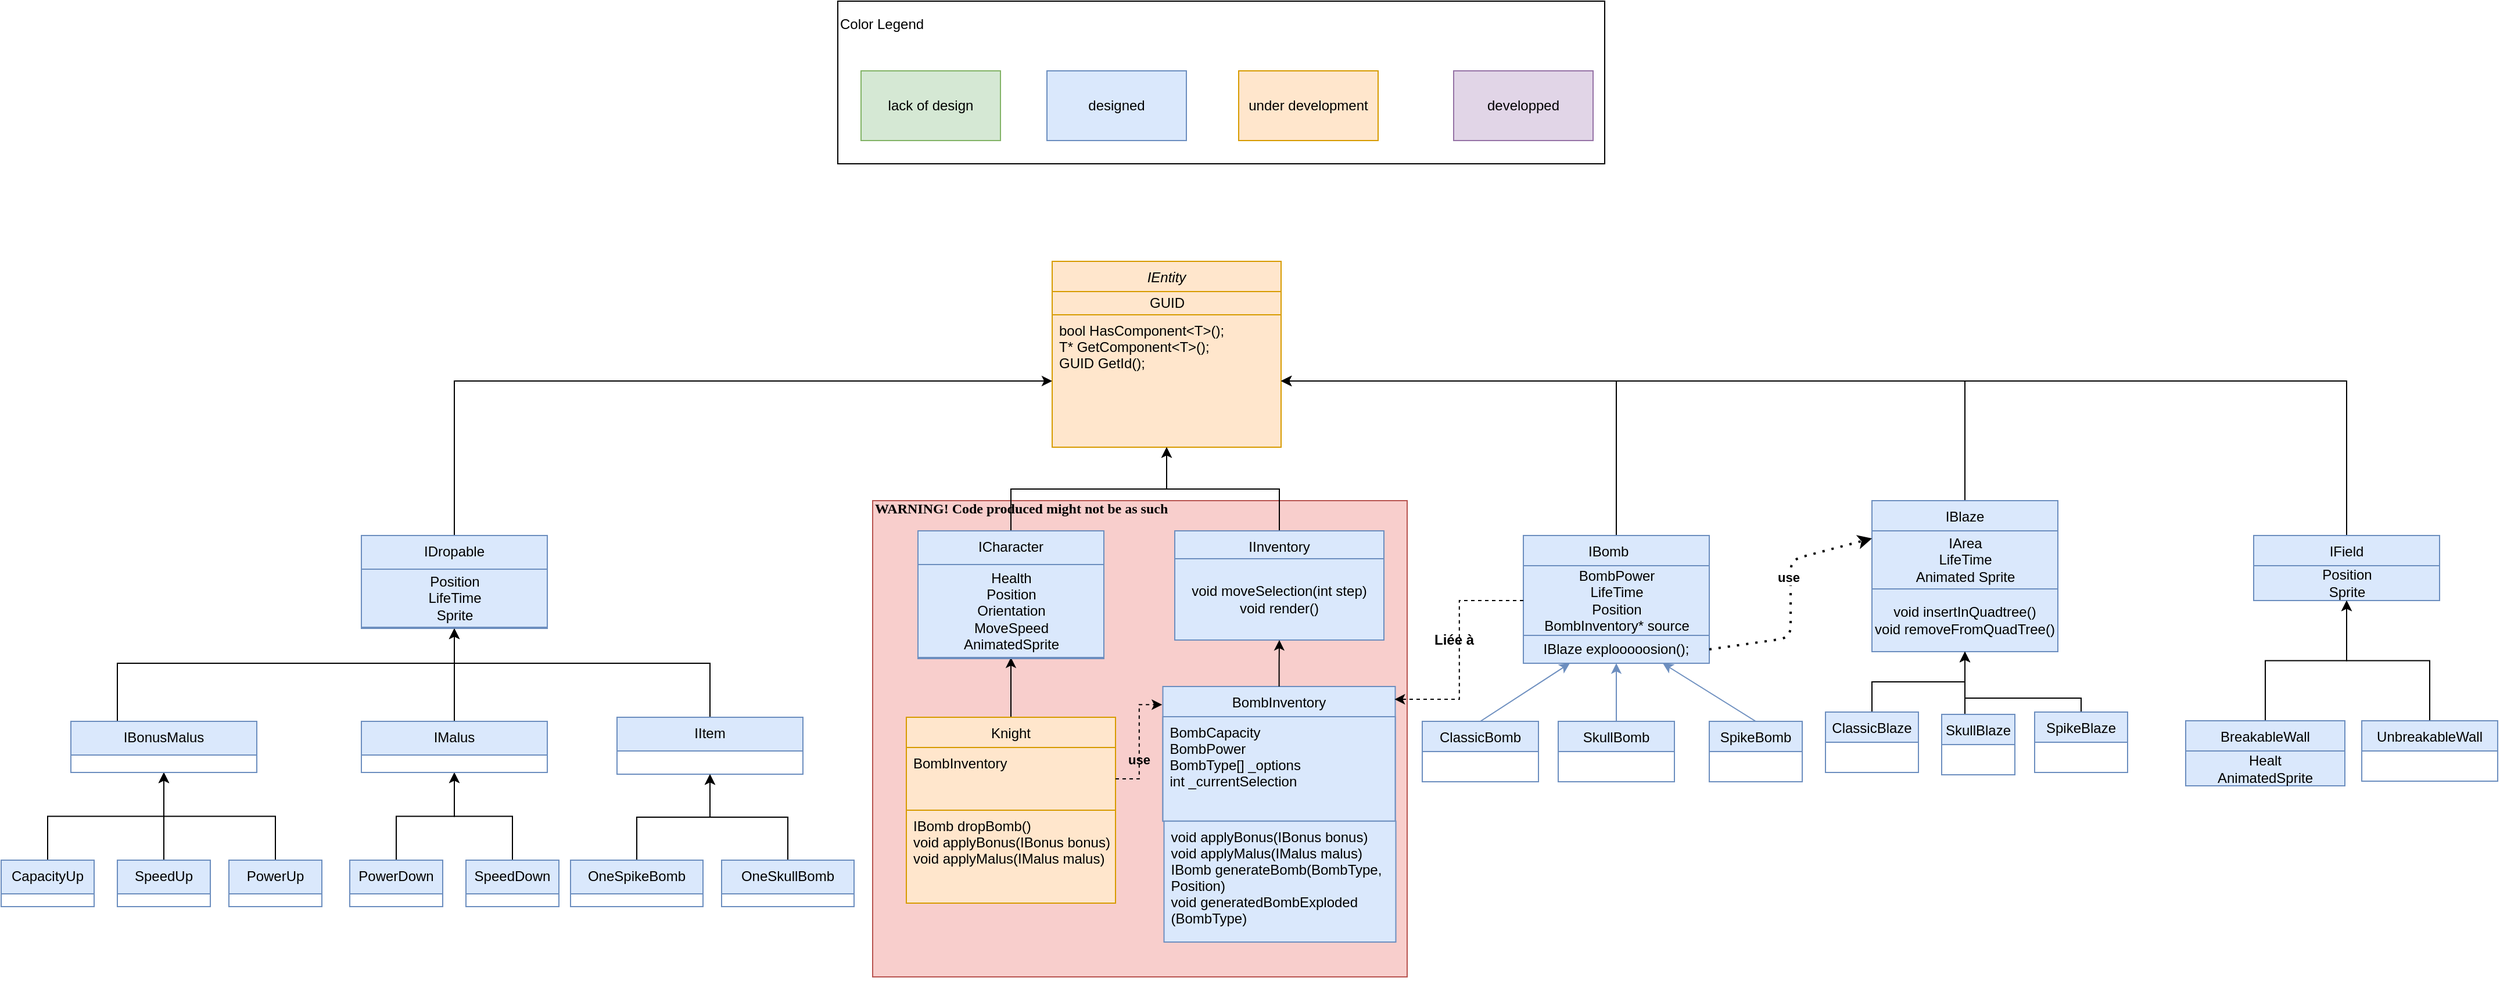 <mxfile version="18.1.3" type="github" pages="4">
  <diagram id="C5RBs43oDa-KdzZeNtuy" name="Entity">
    <mxGraphModel dx="4799" dy="2545" grid="1" gridSize="10" guides="1" tooltips="1" connect="1" arrows="1" fold="1" page="1" pageScale="1" pageWidth="827" pageHeight="1169" math="0" shadow="0">
      <root>
        <mxCell id="WIyWlLk6GJQsqaUBKTNV-0" />
        <mxCell id="WIyWlLk6GJQsqaUBKTNV-1" parent="WIyWlLk6GJQsqaUBKTNV-0" />
        <mxCell id="1hP_M07iAMLnP-3DDAK9-34" value="&lt;p&gt;&lt;b&gt;&lt;font face=&quot;Times New Roman&quot;&gt;WARNING! Code produced might not be as such&lt;/font&gt;&lt;/b&gt;&lt;/p&gt;&lt;p&gt;&lt;b&gt;&lt;font face=&quot;Times New Roman&quot;&gt;&lt;br&gt;&lt;/font&gt;&lt;/b&gt;&lt;/p&gt;&lt;p&gt;&lt;b&gt;&lt;font face=&quot;Times New Roman&quot;&gt;&lt;br&gt;&lt;/font&gt;&lt;/b&gt;&lt;/p&gt;&lt;p&gt;&lt;b&gt;&lt;font face=&quot;Times New Roman&quot;&gt;&lt;br&gt;&lt;/font&gt;&lt;/b&gt;&lt;/p&gt;&lt;p&gt;&lt;b&gt;&lt;font face=&quot;Times New Roman&quot;&gt;&lt;br&gt;&lt;/font&gt;&lt;/b&gt;&lt;/p&gt;&lt;p&gt;&lt;b&gt;&lt;font face=&quot;Times New Roman&quot;&gt;&lt;br&gt;&lt;/font&gt;&lt;/b&gt;&lt;/p&gt;&lt;p&gt;&lt;b&gt;&lt;font face=&quot;Times New Roman&quot;&gt;&lt;br&gt;&lt;/font&gt;&lt;/b&gt;&lt;/p&gt;&lt;p&gt;&lt;b&gt;&lt;font face=&quot;Times New Roman&quot;&gt;&lt;br&gt;&lt;/font&gt;&lt;/b&gt;&lt;/p&gt;&lt;p&gt;&lt;b&gt;&lt;font face=&quot;Times New Roman&quot;&gt;&lt;br&gt;&lt;/font&gt;&lt;/b&gt;&lt;/p&gt;&lt;p&gt;&lt;b&gt;&lt;font face=&quot;Times New Roman&quot;&gt;&lt;br&gt;&lt;/font&gt;&lt;/b&gt;&lt;/p&gt;&lt;p&gt;&lt;b&gt;&lt;font face=&quot;Times New Roman&quot;&gt;&lt;br&gt;&lt;/font&gt;&lt;/b&gt;&lt;/p&gt;&lt;p&gt;&lt;b&gt;&lt;font face=&quot;Times New Roman&quot;&gt;&lt;br&gt;&lt;/font&gt;&lt;/b&gt;&lt;/p&gt;&lt;p&gt;&lt;b&gt;&lt;font face=&quot;Times New Roman&quot;&gt;&lt;br&gt;&lt;/font&gt;&lt;/b&gt;&lt;/p&gt;&lt;p&gt;&lt;b&gt;&lt;font face=&quot;Times New Roman&quot;&gt;&lt;br&gt;&lt;/font&gt;&lt;/b&gt;&lt;/p&gt;&lt;p&gt;&lt;b&gt;&lt;font face=&quot;Times New Roman&quot;&gt;&lt;br&gt;&lt;/font&gt;&lt;/b&gt;&lt;/p&gt;&lt;p&gt;&lt;br&gt;&lt;/p&gt;" style="rounded=0;whiteSpace=wrap;html=1;fillColor=#f8cecc;strokeColor=#b85450;align=left;" vertex="1" parent="WIyWlLk6GJQsqaUBKTNV-1">
          <mxGeometry x="-1300" y="370" width="460" height="410" as="geometry" />
        </mxCell>
        <mxCell id="zkfFHV4jXpPFQw0GAbJ--0" value="IEntity" style="swimlane;fontStyle=2;align=center;verticalAlign=top;childLayout=stackLayout;horizontal=1;startSize=26;horizontalStack=0;resizeParent=1;resizeLast=0;collapsible=1;marginBottom=0;rounded=0;shadow=0;strokeWidth=1;fillColor=#ffe6cc;strokeColor=#d79b00;" parent="WIyWlLk6GJQsqaUBKTNV-1" vertex="1">
          <mxGeometry x="-1145.5" y="164" width="197" height="160" as="geometry">
            <mxRectangle x="220" y="120" width="160" height="26" as="alternateBounds" />
          </mxGeometry>
        </mxCell>
        <mxCell id="5qYCSeuJUYiYYrYhOCEf-10" value="GUID" style="text;html=1;align=center;verticalAlign=middle;resizable=0;points=[];autosize=1;strokeColor=#d79b00;fillColor=#ffe6cc;" parent="zkfFHV4jXpPFQw0GAbJ--0" vertex="1">
          <mxGeometry y="26" width="197" height="20" as="geometry" />
        </mxCell>
        <mxCell id="5qYCSeuJUYiYYrYhOCEf-12" value="bool HasComponent&lt;T&gt;();&#xa;T* GetComponent&lt;T&gt;();&#xa;GUID GetId();" style="text;align=left;verticalAlign=top;spacingLeft=4;spacingRight=4;overflow=hidden;rotatable=0;points=[[0,0.5],[1,0.5]];portConstraint=eastwest;strokeColor=#d79b00;fillColor=#ffe6cc;" parent="zkfFHV4jXpPFQw0GAbJ--0" vertex="1">
          <mxGeometry y="46" width="197" height="114" as="geometry" />
        </mxCell>
        <mxCell id="1hP_M07iAMLnP-3DDAK9-46" style="edgeStyle=orthogonalEdgeStyle;rounded=0;orthogonalLoop=1;jettySize=auto;html=1;entryX=1;entryY=0.5;entryDx=0;entryDy=0;fontColor=#FFFFFF;" edge="1" parent="WIyWlLk6GJQsqaUBKTNV-1" source="pifteaphSLK5if9iPqi3-0" target="5qYCSeuJUYiYYrYhOCEf-12">
          <mxGeometry relative="1" as="geometry" />
        </mxCell>
        <mxCell id="pifteaphSLK5if9iPqi3-0" value="IField" style="swimlane;fontStyle=0;align=center;verticalAlign=top;childLayout=stackLayout;horizontal=1;startSize=26;horizontalStack=0;resizeParent=1;resizeLast=0;collapsible=1;marginBottom=0;rounded=0;shadow=0;strokeWidth=1;fillColor=#dae8fc;strokeColor=#6c8ebf;" parent="WIyWlLk6GJQsqaUBKTNV-1" vertex="1">
          <mxGeometry x="-111.5" y="400" width="160" height="56" as="geometry">
            <mxRectangle x="130" y="380" width="160" height="26" as="alternateBounds" />
          </mxGeometry>
        </mxCell>
        <mxCell id="pifteaphSLK5if9iPqi3-10" value="Position&lt;br&gt;Sprite" style="text;html=1;strokeColor=#6c8ebf;fillColor=#dae8fc;align=center;verticalAlign=middle;whiteSpace=wrap;rounded=0;" parent="pifteaphSLK5if9iPqi3-0" vertex="1">
          <mxGeometry y="26" width="160" height="30" as="geometry" />
        </mxCell>
        <mxCell id="1hP_M07iAMLnP-3DDAK9-47" style="edgeStyle=orthogonalEdgeStyle;rounded=0;orthogonalLoop=1;jettySize=auto;html=1;entryX=0.5;entryY=1;entryDx=0;entryDy=0;fontColor=#FFFFFF;" edge="1" parent="WIyWlLk6GJQsqaUBKTNV-1" source="pifteaphSLK5if9iPqi3-3" target="pifteaphSLK5if9iPqi3-10">
          <mxGeometry relative="1" as="geometry" />
        </mxCell>
        <mxCell id="pifteaphSLK5if9iPqi3-3" value="BreakableWall" style="swimlane;fontStyle=0;align=center;verticalAlign=top;childLayout=stackLayout;horizontal=1;startSize=26;horizontalStack=0;resizeParent=1;resizeLast=0;collapsible=1;marginBottom=0;rounded=0;shadow=0;strokeWidth=1;fillColor=#dae8fc;strokeColor=#6c8ebf;" parent="WIyWlLk6GJQsqaUBKTNV-1" vertex="1">
          <mxGeometry x="-170" y="559.5" width="137" height="56" as="geometry">
            <mxRectangle x="130" y="380" width="160" height="26" as="alternateBounds" />
          </mxGeometry>
        </mxCell>
        <mxCell id="pifteaphSLK5if9iPqi3-8" value="Healt&lt;br&gt;AnimatedSprite" style="text;html=1;strokeColor=#6c8ebf;fillColor=#dae8fc;align=center;verticalAlign=middle;whiteSpace=wrap;rounded=0;" parent="pifteaphSLK5if9iPqi3-3" vertex="1">
          <mxGeometry y="26" width="137" height="30" as="geometry" />
        </mxCell>
        <mxCell id="1hP_M07iAMLnP-3DDAK9-49" style="edgeStyle=orthogonalEdgeStyle;rounded=0;orthogonalLoop=1;jettySize=auto;html=1;entryX=0.5;entryY=1;entryDx=0;entryDy=0;fontColor=#FFFFFF;" edge="1" parent="WIyWlLk6GJQsqaUBKTNV-1" source="pifteaphSLK5if9iPqi3-4" target="pifteaphSLK5if9iPqi3-0">
          <mxGeometry relative="1" as="geometry" />
        </mxCell>
        <mxCell id="pifteaphSLK5if9iPqi3-4" value="UnbreakableWall" style="swimlane;fontStyle=0;align=center;verticalAlign=top;childLayout=stackLayout;horizontal=1;startSize=26;horizontalStack=0;resizeParent=1;resizeLast=0;collapsible=1;marginBottom=0;rounded=0;shadow=0;strokeWidth=1;fillColor=#dae8fc;strokeColor=#6c8ebf;" parent="WIyWlLk6GJQsqaUBKTNV-1" vertex="1">
          <mxGeometry x="-18.47" y="559.5" width="117" height="52" as="geometry">
            <mxRectangle x="130" y="380" width="160" height="26" as="alternateBounds" />
          </mxGeometry>
        </mxCell>
        <mxCell id="1hP_M07iAMLnP-3DDAK9-45" style="edgeStyle=orthogonalEdgeStyle;rounded=0;orthogonalLoop=1;jettySize=auto;html=1;entryX=1;entryY=0.5;entryDx=0;entryDy=0;fontColor=#FFFFFF;" edge="1" parent="WIyWlLk6GJQsqaUBKTNV-1" source="5qYCSeuJUYiYYrYhOCEf-0" target="5qYCSeuJUYiYYrYhOCEf-12">
          <mxGeometry relative="1" as="geometry" />
        </mxCell>
        <mxCell id="5qYCSeuJUYiYYrYhOCEf-0" value="IBomb    " style="swimlane;fontStyle=0;align=center;verticalAlign=top;childLayout=stackLayout;horizontal=1;startSize=26;horizontalStack=0;resizeParent=1;resizeLast=0;collapsible=1;marginBottom=0;rounded=0;shadow=0;strokeWidth=1;fillColor=#dae8fc;strokeColor=#6c8ebf;" parent="WIyWlLk6GJQsqaUBKTNV-1" vertex="1">
          <mxGeometry x="-740" y="400" width="160" height="110" as="geometry">
            <mxRectangle x="340" y="380" width="170" height="26" as="alternateBounds" />
          </mxGeometry>
        </mxCell>
        <mxCell id="5qYCSeuJUYiYYrYhOCEf-29" style="edgeStyle=orthogonalEdgeStyle;rounded=0;orthogonalLoop=1;jettySize=auto;html=1;exitX=0.75;exitY=1;exitDx=0;exitDy=0;entryX=0.75;entryY=1;entryDx=0;entryDy=0;fillColor=#dae8fc;strokeColor=#6c8ebf;" parent="5qYCSeuJUYiYYrYhOCEf-0" source="5qYCSeuJUYiYYrYhOCEf-17" target="5qYCSeuJUYiYYrYhOCEf-0" edge="1">
          <mxGeometry relative="1" as="geometry" />
        </mxCell>
        <mxCell id="5qYCSeuJUYiYYrYhOCEf-7" value="&lt;span style=&quot;text-align: left;&quot;&gt;BombPower&lt;/span&gt;&lt;br&gt;LifeTime&lt;br&gt;Position&lt;br&gt;BombInventory* source" style="text;html=1;align=center;verticalAlign=middle;resizable=0;points=[];autosize=1;strokeColor=#6c8ebf;fillColor=#dae8fc;" parent="5qYCSeuJUYiYYrYhOCEf-0" vertex="1">
          <mxGeometry y="26" width="160" height="60" as="geometry" />
        </mxCell>
        <mxCell id="5qYCSeuJUYiYYrYhOCEf-17" value="IBlaze explooooosion();" style="rounded=0;whiteSpace=wrap;html=1;fillColor=#dae8fc;strokeColor=#6c8ebf;" parent="5qYCSeuJUYiYYrYhOCEf-0" vertex="1">
          <mxGeometry y="86" width="160" height="24" as="geometry" />
        </mxCell>
        <mxCell id="5qYCSeuJUYiYYrYhOCEf-4" value="ClassicBomb" style="swimlane;fontStyle=0;align=center;verticalAlign=top;childLayout=stackLayout;horizontal=1;startSize=26;horizontalStack=0;resizeParent=1;resizeLast=0;collapsible=1;marginBottom=0;rounded=0;shadow=0;strokeWidth=1;fillColor=#dae8fc;strokeColor=#6c8ebf;" parent="WIyWlLk6GJQsqaUBKTNV-1" vertex="1">
          <mxGeometry x="-827" y="560" width="100" height="52" as="geometry">
            <mxRectangle x="340" y="380" width="170" height="26" as="alternateBounds" />
          </mxGeometry>
        </mxCell>
        <mxCell id="5qYCSeuJUYiYYrYhOCEf-13" value="SpikeBomb" style="swimlane;fontStyle=0;align=center;verticalAlign=top;childLayout=stackLayout;horizontal=1;startSize=26;horizontalStack=0;resizeParent=1;resizeLast=0;collapsible=1;marginBottom=0;rounded=0;shadow=0;strokeWidth=1;fillColor=#dae8fc;strokeColor=#6c8ebf;" parent="WIyWlLk6GJQsqaUBKTNV-1" vertex="1">
          <mxGeometry x="-580" y="560" width="80" height="52" as="geometry">
            <mxRectangle x="340" y="380" width="170" height="26" as="alternateBounds" />
          </mxGeometry>
        </mxCell>
        <mxCell id="5qYCSeuJUYiYYrYhOCEf-23" value="" style="endArrow=classic;html=1;rounded=0;entryX=0.25;entryY=1;entryDx=0;entryDy=0;exitX=0.5;exitY=0;exitDx=0;exitDy=0;fillColor=#dae8fc;strokeColor=#6c8ebf;" parent="WIyWlLk6GJQsqaUBKTNV-1" source="5qYCSeuJUYiYYrYhOCEf-4" target="5qYCSeuJUYiYYrYhOCEf-0" edge="1">
          <mxGeometry width="50" height="50" relative="1" as="geometry">
            <mxPoint x="-820" y="490" as="sourcePoint" />
            <mxPoint x="-770" y="440" as="targetPoint" />
          </mxGeometry>
        </mxCell>
        <mxCell id="5qYCSeuJUYiYYrYhOCEf-24" value="" style="endArrow=classic;html=1;rounded=0;entryX=0.75;entryY=1;entryDx=0;entryDy=0;exitX=0.5;exitY=0;exitDx=0;exitDy=0;fillColor=#dae8fc;strokeColor=#6c8ebf;" parent="WIyWlLk6GJQsqaUBKTNV-1" source="5qYCSeuJUYiYYrYhOCEf-13" target="5qYCSeuJUYiYYrYhOCEf-17" edge="1">
          <mxGeometry width="50" height="50" relative="1" as="geometry">
            <mxPoint x="-680" y="598" as="sourcePoint" />
            <mxPoint x="-630" y="560.0" as="targetPoint" />
          </mxGeometry>
        </mxCell>
        <mxCell id="9gQlc3UvzQQbZU1a2G_2-1" style="edgeStyle=orthogonalEdgeStyle;rounded=0;orthogonalLoop=1;jettySize=auto;html=1;entryX=0.5;entryY=1;entryDx=0;entryDy=0;fillColor=#dae8fc;strokeColor=#6c8ebf;" parent="WIyWlLk6GJQsqaUBKTNV-1" source="5qYCSeuJUYiYYrYhOCEf-25" target="5qYCSeuJUYiYYrYhOCEf-0" edge="1">
          <mxGeometry relative="1" as="geometry" />
        </mxCell>
        <mxCell id="5qYCSeuJUYiYYrYhOCEf-25" value="SkullBomb" style="swimlane;fontStyle=0;align=center;verticalAlign=top;childLayout=stackLayout;horizontal=1;startSize=26;horizontalStack=0;resizeParent=1;resizeLast=0;collapsible=1;marginBottom=0;rounded=0;shadow=0;strokeWidth=1;fillColor=#dae8fc;strokeColor=#6c8ebf;" parent="WIyWlLk6GJQsqaUBKTNV-1" vertex="1">
          <mxGeometry x="-710" y="560" width="100" height="52" as="geometry">
            <mxRectangle x="340" y="380" width="170" height="26" as="alternateBounds" />
          </mxGeometry>
        </mxCell>
        <mxCell id="1hP_M07iAMLnP-3DDAK9-28" style="edgeStyle=orthogonalEdgeStyle;rounded=0;orthogonalLoop=1;jettySize=auto;html=1;" edge="1" parent="WIyWlLk6GJQsqaUBKTNV-1" source="5qYCSeuJUYiYYrYhOCEf-31" target="1hP_M07iAMLnP-3DDAK9-30">
          <mxGeometry relative="1" as="geometry" />
        </mxCell>
        <mxCell id="5qYCSeuJUYiYYrYhOCEf-31" value="Knight" style="swimlane;fontStyle=0;align=center;verticalAlign=top;childLayout=stackLayout;horizontal=1;startSize=26;horizontalStack=0;resizeParent=1;resizeLast=0;collapsible=1;marginBottom=0;rounded=0;shadow=0;strokeWidth=1;fillColor=#ffe6cc;strokeColor=#d79b00;" parent="WIyWlLk6GJQsqaUBKTNV-1" vertex="1">
          <mxGeometry x="-1271" y="556.5" width="180" height="160" as="geometry">
            <mxRectangle x="130" y="380" width="160" height="26" as="alternateBounds" />
          </mxGeometry>
        </mxCell>
        <mxCell id="5qYCSeuJUYiYYrYhOCEf-32" value="BombInventory" style="text;align=left;verticalAlign=top;spacingLeft=4;spacingRight=4;overflow=hidden;rotatable=0;points=[[0,0.5],[1,0.5]];portConstraint=eastwest;fillColor=#ffe6cc;strokeColor=#d79b00;" parent="5qYCSeuJUYiYYrYhOCEf-31" vertex="1">
          <mxGeometry y="26" width="180" height="54" as="geometry" />
        </mxCell>
        <mxCell id="5qYCSeuJUYiYYrYhOCEf-33" value="IBomb dropBomb()&#xa;void applyBonus(IBonus bonus)&#xa;void applyMalus(IMalus malus)" style="text;align=left;verticalAlign=top;spacingLeft=4;spacingRight=4;overflow=hidden;rotatable=0;points=[[0,0.5],[1,0.5]];portConstraint=eastwest;fillColor=#ffe6cc;strokeColor=#d79b00;" parent="5qYCSeuJUYiYYrYhOCEf-31" vertex="1">
          <mxGeometry y="80" width="180" height="80" as="geometry" />
        </mxCell>
        <mxCell id="1hP_M07iAMLnP-3DDAK9-21" style="edgeStyle=orthogonalEdgeStyle;rounded=0;orthogonalLoop=1;jettySize=auto;html=1;entryX=0.5;entryY=1;entryDx=0;entryDy=0;" edge="1" parent="WIyWlLk6GJQsqaUBKTNV-1" source="5qYCSeuJUYiYYrYhOCEf-42" target="5qYCSeuJUYiYYrYhOCEf-34">
          <mxGeometry relative="1" as="geometry" />
        </mxCell>
        <mxCell id="5qYCSeuJUYiYYrYhOCEf-42" value="PowerUp" style="swimlane;fontStyle=0;align=center;verticalAlign=top;childLayout=stackLayout;horizontal=1;startSize=29;horizontalStack=0;resizeParent=1;resizeLast=0;collapsible=1;marginBottom=0;rounded=0;shadow=0;strokeWidth=1;fillColor=#dae8fc;strokeColor=#6c8ebf;" parent="WIyWlLk6GJQsqaUBKTNV-1" vertex="1">
          <mxGeometry x="-1854" y="679.5" width="80" height="40" as="geometry">
            <mxRectangle x="130" y="380" width="160" height="26" as="alternateBounds" />
          </mxGeometry>
        </mxCell>
        <mxCell id="1hP_M07iAMLnP-3DDAK9-22" style="edgeStyle=orthogonalEdgeStyle;rounded=0;orthogonalLoop=1;jettySize=auto;html=1;entryX=0.5;entryY=1;entryDx=0;entryDy=0;" edge="1" parent="WIyWlLk6GJQsqaUBKTNV-1" source="5qYCSeuJUYiYYrYhOCEf-47" target="5qYCSeuJUYiYYrYhOCEf-34">
          <mxGeometry relative="1" as="geometry" />
        </mxCell>
        <mxCell id="5qYCSeuJUYiYYrYhOCEf-47" value="SpeedUp" style="swimlane;fontStyle=0;align=center;verticalAlign=top;childLayout=stackLayout;horizontal=1;startSize=29;horizontalStack=0;resizeParent=1;resizeLast=0;collapsible=1;marginBottom=0;rounded=0;shadow=0;strokeWidth=1;fillColor=#dae8fc;strokeColor=#6c8ebf;" parent="WIyWlLk6GJQsqaUBKTNV-1" vertex="1">
          <mxGeometry x="-1950" y="679.5" width="80" height="40" as="geometry">
            <mxRectangle x="130" y="380" width="160" height="26" as="alternateBounds" />
          </mxGeometry>
        </mxCell>
        <mxCell id="1hP_M07iAMLnP-3DDAK9-23" style="edgeStyle=orthogonalEdgeStyle;rounded=0;orthogonalLoop=1;jettySize=auto;html=1;entryX=0.5;entryY=1;entryDx=0;entryDy=0;" edge="1" parent="WIyWlLk6GJQsqaUBKTNV-1" source="5qYCSeuJUYiYYrYhOCEf-53" target="5qYCSeuJUYiYYrYhOCEf-34">
          <mxGeometry relative="1" as="geometry" />
        </mxCell>
        <mxCell id="5qYCSeuJUYiYYrYhOCEf-53" value="CapacityUp" style="swimlane;fontStyle=0;align=center;verticalAlign=top;childLayout=stackLayout;horizontal=1;startSize=29;horizontalStack=0;resizeParent=1;resizeLast=0;collapsible=1;marginBottom=0;rounded=0;shadow=0;strokeWidth=1;fillColor=#dae8fc;strokeColor=#6c8ebf;" parent="WIyWlLk6GJQsqaUBKTNV-1" vertex="1">
          <mxGeometry x="-2050" y="679.5" width="80" height="40" as="geometry">
            <mxRectangle x="130" y="380" width="160" height="26" as="alternateBounds" />
          </mxGeometry>
        </mxCell>
        <mxCell id="1hP_M07iAMLnP-3DDAK9-10" style="edgeStyle=orthogonalEdgeStyle;rounded=0;orthogonalLoop=1;jettySize=auto;html=1;entryX=0.5;entryY=1;entryDx=0;entryDy=0;" edge="1" parent="WIyWlLk6GJQsqaUBKTNV-1" source="5qYCSeuJUYiYYrYhOCEf-57" target="sA8n1l4aLInA6auTdc-I-0">
          <mxGeometry relative="1" as="geometry" />
        </mxCell>
        <mxCell id="5qYCSeuJUYiYYrYhOCEf-57" value="OneSpikeBomb" style="swimlane;fontStyle=0;align=center;verticalAlign=top;childLayout=stackLayout;horizontal=1;startSize=29;horizontalStack=0;resizeParent=1;resizeLast=0;collapsible=1;marginBottom=0;rounded=0;shadow=0;strokeWidth=1;fillColor=#dae8fc;strokeColor=#6c8ebf;" parent="WIyWlLk6GJQsqaUBKTNV-1" vertex="1">
          <mxGeometry x="-1560" y="679.5" width="114" height="40" as="geometry">
            <mxRectangle x="130" y="380" width="160" height="26" as="alternateBounds" />
          </mxGeometry>
        </mxCell>
        <mxCell id="5qYCSeuJUYiYYrYhOCEf-75" style="edgeStyle=orthogonalEdgeStyle;rounded=0;orthogonalLoop=1;jettySize=auto;html=1;startArrow=none;" parent="WIyWlLk6GJQsqaUBKTNV-1" source="1hP_M07iAMLnP-3DDAK9-2" target="1hP_M07iAMLnP-3DDAK9-16" edge="1">
          <mxGeometry relative="1" as="geometry">
            <mxPoint x="-1950" y="604" as="targetPoint" />
          </mxGeometry>
        </mxCell>
        <mxCell id="1hP_M07iAMLnP-3DDAK9-20" style="edgeStyle=orthogonalEdgeStyle;rounded=0;orthogonalLoop=1;jettySize=auto;html=1;" edge="1" parent="WIyWlLk6GJQsqaUBKTNV-1" source="5qYCSeuJUYiYYrYhOCEf-45" target="1hP_M07iAMLnP-3DDAK9-16">
          <mxGeometry relative="1" as="geometry" />
        </mxCell>
        <mxCell id="5qYCSeuJUYiYYrYhOCEf-45" value="PowerDown" style="swimlane;fontStyle=0;align=center;verticalAlign=top;childLayout=stackLayout;horizontal=1;startSize=29;horizontalStack=0;resizeParent=1;resizeLast=0;collapsible=1;marginBottom=0;rounded=0;shadow=0;strokeWidth=1;fillColor=#dae8fc;strokeColor=#6c8ebf;" parent="WIyWlLk6GJQsqaUBKTNV-1" vertex="1">
          <mxGeometry x="-1750" y="679.5" width="80" height="40" as="geometry">
            <mxRectangle x="130" y="380" width="160" height="26" as="alternateBounds" />
          </mxGeometry>
        </mxCell>
        <mxCell id="1hP_M07iAMLnP-3DDAK9-25" style="edgeStyle=orthogonalEdgeStyle;rounded=0;orthogonalLoop=1;jettySize=auto;html=1;entryX=0.5;entryY=1;entryDx=0;entryDy=0;" edge="1" parent="WIyWlLk6GJQsqaUBKTNV-1" source="sA8n1l4aLInA6auTdc-I-0" target="1hP_M07iAMLnP-3DDAK9-14">
          <mxGeometry relative="1" as="geometry">
            <Array as="points">
              <mxPoint x="-1440" y="510" />
              <mxPoint x="-1660" y="510" />
            </Array>
          </mxGeometry>
        </mxCell>
        <mxCell id="sA8n1l4aLInA6auTdc-I-0" value="IItem" style="swimlane;fontStyle=0;align=center;verticalAlign=top;childLayout=stackLayout;horizontal=1;startSize=29;horizontalStack=0;resizeParent=1;resizeLast=0;collapsible=1;marginBottom=0;rounded=0;shadow=0;strokeWidth=1;fillColor=#dae8fc;strokeColor=#6c8ebf;" parent="WIyWlLk6GJQsqaUBKTNV-1" vertex="1">
          <mxGeometry x="-1520" y="556.5" width="160" height="49" as="geometry">
            <mxRectangle x="130" y="380" width="160" height="26" as="alternateBounds" />
          </mxGeometry>
        </mxCell>
        <mxCell id="1hP_M07iAMLnP-3DDAK9-17" style="edgeStyle=orthogonalEdgeStyle;rounded=0;orthogonalLoop=1;jettySize=auto;html=1;entryX=0.5;entryY=1;entryDx=0;entryDy=0;" edge="1" parent="WIyWlLk6GJQsqaUBKTNV-1" source="5qYCSeuJUYiYYrYhOCEf-34" target="1hP_M07iAMLnP-3DDAK9-14">
          <mxGeometry relative="1" as="geometry">
            <Array as="points">
              <mxPoint x="-1950" y="510" />
              <mxPoint x="-1660" y="510" />
            </Array>
          </mxGeometry>
        </mxCell>
        <mxCell id="5qYCSeuJUYiYYrYhOCEf-34" value="IBonusMalus" style="swimlane;fontStyle=0;align=center;verticalAlign=top;childLayout=stackLayout;horizontal=1;startSize=29;horizontalStack=0;resizeParent=1;resizeLast=0;collapsible=1;marginBottom=0;rounded=0;shadow=0;strokeWidth=1;fillColor=#dae8fc;strokeColor=#6c8ebf;" parent="WIyWlLk6GJQsqaUBKTNV-1" vertex="1">
          <mxGeometry x="-1990" y="560" width="160" height="44" as="geometry">
            <mxRectangle x="130" y="380" width="160" height="26" as="alternateBounds" />
          </mxGeometry>
        </mxCell>
        <mxCell id="1hP_M07iAMLnP-3DDAK9-2" value="SpeedDown" style="swimlane;fontStyle=0;align=center;verticalAlign=top;childLayout=stackLayout;horizontal=1;startSize=29;horizontalStack=0;resizeParent=1;resizeLast=0;collapsible=1;marginBottom=0;rounded=0;shadow=0;strokeWidth=1;fillColor=#dae8fc;strokeColor=#6c8ebf;" vertex="1" parent="WIyWlLk6GJQsqaUBKTNV-1">
          <mxGeometry x="-1650" y="679.5" width="80" height="40" as="geometry">
            <mxRectangle x="130" y="380" width="160" height="26" as="alternateBounds" />
          </mxGeometry>
        </mxCell>
        <mxCell id="1hP_M07iAMLnP-3DDAK9-11" style="edgeStyle=orthogonalEdgeStyle;rounded=0;orthogonalLoop=1;jettySize=auto;html=1;entryX=0.5;entryY=1;entryDx=0;entryDy=0;" edge="1" parent="WIyWlLk6GJQsqaUBKTNV-1" source="1hP_M07iAMLnP-3DDAK9-9" target="sA8n1l4aLInA6auTdc-I-0">
          <mxGeometry relative="1" as="geometry" />
        </mxCell>
        <mxCell id="1hP_M07iAMLnP-3DDAK9-9" value="OneSkullBomb" style="swimlane;fontStyle=0;align=center;verticalAlign=top;childLayout=stackLayout;horizontal=1;startSize=29;horizontalStack=0;resizeParent=1;resizeLast=0;collapsible=1;marginBottom=0;rounded=0;shadow=0;strokeWidth=1;fillColor=#dae8fc;strokeColor=#6c8ebf;" vertex="1" parent="WIyWlLk6GJQsqaUBKTNV-1">
          <mxGeometry x="-1430" y="679.5" width="114" height="40" as="geometry">
            <mxRectangle x="130" y="380" width="160" height="26" as="alternateBounds" />
          </mxGeometry>
        </mxCell>
        <mxCell id="1hP_M07iAMLnP-3DDAK9-27" style="edgeStyle=orthogonalEdgeStyle;rounded=0;orthogonalLoop=1;jettySize=auto;html=1;" edge="1" parent="WIyWlLk6GJQsqaUBKTNV-1" source="1hP_M07iAMLnP-3DDAK9-14" target="5qYCSeuJUYiYYrYhOCEf-12">
          <mxGeometry relative="1" as="geometry" />
        </mxCell>
        <mxCell id="1hP_M07iAMLnP-3DDAK9-14" value="IDropable" style="swimlane;fontStyle=0;align=center;verticalAlign=top;childLayout=stackLayout;horizontal=1;startSize=29;horizontalStack=0;resizeParent=1;resizeLast=0;collapsible=1;marginBottom=0;rounded=0;shadow=0;strokeWidth=1;fillColor=#dae8fc;strokeColor=#6c8ebf;" vertex="1" parent="WIyWlLk6GJQsqaUBKTNV-1">
          <mxGeometry x="-1740" y="400" width="160" height="80" as="geometry">
            <mxRectangle x="130" y="380" width="160" height="26" as="alternateBounds" />
          </mxGeometry>
        </mxCell>
        <mxCell id="1hP_M07iAMLnP-3DDAK9-15" value="Position&lt;br&gt;LifeTime&lt;br&gt;Sprite" style="text;html=1;align=center;verticalAlign=middle;resizable=0;points=[];autosize=1;fillColor=#dae8fc;strokeColor=#6c8ebf;" vertex="1" parent="1hP_M07iAMLnP-3DDAK9-14">
          <mxGeometry y="29" width="160" height="50" as="geometry" />
        </mxCell>
        <mxCell id="1hP_M07iAMLnP-3DDAK9-18" style="edgeStyle=orthogonalEdgeStyle;rounded=0;orthogonalLoop=1;jettySize=auto;html=1;entryX=0.5;entryY=1;entryDx=0;entryDy=0;" edge="1" parent="WIyWlLk6GJQsqaUBKTNV-1" source="1hP_M07iAMLnP-3DDAK9-16" target="1hP_M07iAMLnP-3DDAK9-14">
          <mxGeometry relative="1" as="geometry" />
        </mxCell>
        <mxCell id="1hP_M07iAMLnP-3DDAK9-16" value="IMalus" style="swimlane;fontStyle=0;align=center;verticalAlign=top;childLayout=stackLayout;horizontal=1;startSize=29;horizontalStack=0;resizeParent=1;resizeLast=0;collapsible=1;marginBottom=0;rounded=0;shadow=0;strokeWidth=1;fillColor=#dae8fc;strokeColor=#6c8ebf;" vertex="1" parent="WIyWlLk6GJQsqaUBKTNV-1">
          <mxGeometry x="-1740" y="560" width="160" height="44" as="geometry">
            <mxRectangle x="130" y="380" width="160" height="26" as="alternateBounds" />
          </mxGeometry>
        </mxCell>
        <mxCell id="1hP_M07iAMLnP-3DDAK9-33" style="edgeStyle=orthogonalEdgeStyle;rounded=0;orthogonalLoop=1;jettySize=auto;html=1;entryX=0.5;entryY=1;entryDx=0;entryDy=0;entryPerimeter=0;" edge="1" parent="WIyWlLk6GJQsqaUBKTNV-1" source="1hP_M07iAMLnP-3DDAK9-29" target="5qYCSeuJUYiYYrYhOCEf-12">
          <mxGeometry relative="1" as="geometry" />
        </mxCell>
        <mxCell id="1hP_M07iAMLnP-3DDAK9-29" value="ICharacter" style="swimlane;fontStyle=0;align=center;verticalAlign=top;childLayout=stackLayout;horizontal=1;startSize=29;horizontalStack=0;resizeParent=1;resizeLast=0;collapsible=1;marginBottom=0;rounded=0;shadow=0;strokeWidth=1;fillColor=#dae8fc;strokeColor=#6c8ebf;" vertex="1" parent="WIyWlLk6GJQsqaUBKTNV-1">
          <mxGeometry x="-1261" y="396" width="160" height="110" as="geometry">
            <mxRectangle x="130" y="380" width="160" height="26" as="alternateBounds" />
          </mxGeometry>
        </mxCell>
        <mxCell id="1hP_M07iAMLnP-3DDAK9-30" value="&lt;span style=&quot;text-align: left;&quot;&gt;Health&lt;/span&gt;&lt;br&gt;Position&lt;br&gt;Orientation&lt;br&gt;MoveSpeed&lt;br&gt;AnimatedSprite" style="text;html=1;align=center;verticalAlign=middle;resizable=0;points=[];autosize=1;fillColor=#dae8fc;strokeColor=#6c8ebf;" vertex="1" parent="1hP_M07iAMLnP-3DDAK9-29">
          <mxGeometry y="29" width="160" height="80" as="geometry" />
        </mxCell>
        <mxCell id="QPqNGPtX9BUXnZDB_953-6" style="edgeStyle=orthogonalEdgeStyle;rounded=0;orthogonalLoop=1;jettySize=auto;html=1;entryX=1;entryY=0.5;entryDx=0;entryDy=0;fontColor=#FFFFFF;" edge="1" parent="WIyWlLk6GJQsqaUBKTNV-1" source="QPqNGPtX9BUXnZDB_953-0" target="5qYCSeuJUYiYYrYhOCEf-12">
          <mxGeometry relative="1" as="geometry" />
        </mxCell>
        <mxCell id="QPqNGPtX9BUXnZDB_953-0" value="IBlaze" style="swimlane;fontStyle=0;align=center;verticalAlign=top;childLayout=stackLayout;horizontal=1;startSize=26;horizontalStack=0;resizeParent=1;resizeLast=0;collapsible=1;marginBottom=0;rounded=0;shadow=0;strokeWidth=1;fillColor=#dae8fc;strokeColor=#6c8ebf;" vertex="1" parent="WIyWlLk6GJQsqaUBKTNV-1">
          <mxGeometry x="-440" y="370" width="160" height="130" as="geometry">
            <mxRectangle x="340" y="380" width="170" height="26" as="alternateBounds" />
          </mxGeometry>
        </mxCell>
        <mxCell id="QPqNGPtX9BUXnZDB_953-2" value="&lt;span style=&quot;text-align: left;&quot;&gt;IArea&lt;/span&gt;&lt;br&gt;LifeTime&lt;br&gt;Animated Sprite" style="text;html=1;align=center;verticalAlign=middle;resizable=0;points=[];autosize=1;strokeColor=#6c8ebf;fillColor=#dae8fc;" vertex="1" parent="QPqNGPtX9BUXnZDB_953-0">
          <mxGeometry y="26" width="160" height="50" as="geometry" />
        </mxCell>
        <mxCell id="6PONUtKkGbov2--6ka5f-0" value="void insertInQuadtree()&lt;br&gt;void removeFromQuadTree()" style="rounded=0;whiteSpace=wrap;html=1;labelBackgroundColor=none;fontFamily=Helvetica;fillColor=#dae8fc;strokeColor=#6c8ebf;" vertex="1" parent="QPqNGPtX9BUXnZDB_953-0">
          <mxGeometry y="76" width="160" height="54" as="geometry" />
        </mxCell>
        <mxCell id="QPqNGPtX9BUXnZDB_953-4" value="" style="endArrow=classic;dashed=1;html=1;dashPattern=1 3;strokeWidth=2;fontColor=#FFFFFF;exitX=1;exitY=0.5;exitDx=0;exitDy=0;entryX=0;entryY=0.25;entryDx=0;entryDy=0;rounded=1;endFill=1;" edge="1" parent="WIyWlLk6GJQsqaUBKTNV-1" source="5qYCSeuJUYiYYrYhOCEf-17" target="QPqNGPtX9BUXnZDB_953-0">
          <mxGeometry width="50" height="50" relative="1" as="geometry">
            <mxPoint x="-420" y="500" as="sourcePoint" />
            <mxPoint x="-370" y="450" as="targetPoint" />
            <Array as="points">
              <mxPoint x="-510" y="488" />
              <mxPoint x="-510" y="421" />
            </Array>
          </mxGeometry>
        </mxCell>
        <mxCell id="uBk3psj8dIdyqeChRTp1-9" value="use" style="edgeLabel;html=1;align=center;verticalAlign=middle;resizable=0;points=[];fontColor=default;fontStyle=1" vertex="1" connectable="0" parent="QPqNGPtX9BUXnZDB_953-4">
          <mxGeometry x="0.171" y="2" relative="1" as="geometry">
            <mxPoint as="offset" />
          </mxGeometry>
        </mxCell>
        <mxCell id="QPqNGPtX9BUXnZDB_953-10" style="edgeStyle=orthogonalEdgeStyle;rounded=0;orthogonalLoop=1;jettySize=auto;html=1;fontColor=#FFFFFF;" edge="1" parent="WIyWlLk6GJQsqaUBKTNV-1" source="QPqNGPtX9BUXnZDB_953-7" target="6PONUtKkGbov2--6ka5f-0">
          <mxGeometry relative="1" as="geometry" />
        </mxCell>
        <mxCell id="QPqNGPtX9BUXnZDB_953-7" value="ClassicBlaze" style="swimlane;fontStyle=0;align=center;verticalAlign=top;childLayout=stackLayout;horizontal=1;startSize=26;horizontalStack=0;resizeParent=1;resizeLast=0;collapsible=1;marginBottom=0;rounded=0;shadow=0;strokeWidth=1;fillColor=#dae8fc;strokeColor=#6c8ebf;" vertex="1" parent="WIyWlLk6GJQsqaUBKTNV-1">
          <mxGeometry x="-480" y="552" width="80" height="52" as="geometry">
            <mxRectangle x="340" y="380" width="170" height="26" as="alternateBounds" />
          </mxGeometry>
        </mxCell>
        <mxCell id="QPqNGPtX9BUXnZDB_953-13" style="edgeStyle=orthogonalEdgeStyle;rounded=0;orthogonalLoop=1;jettySize=auto;html=1;fontColor=#FFFFFF;" edge="1" parent="WIyWlLk6GJQsqaUBKTNV-1" source="QPqNGPtX9BUXnZDB_953-8">
          <mxGeometry relative="1" as="geometry">
            <mxPoint x="-360" y="500" as="targetPoint" />
            <Array as="points">
              <mxPoint x="-260" y="540" />
              <mxPoint x="-360" y="540" />
            </Array>
          </mxGeometry>
        </mxCell>
        <mxCell id="QPqNGPtX9BUXnZDB_953-8" value="SpikeBlaze" style="swimlane;fontStyle=0;align=center;verticalAlign=top;childLayout=stackLayout;horizontal=1;startSize=26;horizontalStack=0;resizeParent=1;resizeLast=0;collapsible=1;marginBottom=0;rounded=0;shadow=0;strokeWidth=1;fillColor=#dae8fc;strokeColor=#6c8ebf;" vertex="1" parent="WIyWlLk6GJQsqaUBKTNV-1">
          <mxGeometry x="-300" y="552" width="80" height="52" as="geometry">
            <mxRectangle x="340" y="380" width="170" height="26" as="alternateBounds" />
          </mxGeometry>
        </mxCell>
        <mxCell id="QPqNGPtX9BUXnZDB_953-14" style="edgeStyle=orthogonalEdgeStyle;rounded=0;orthogonalLoop=1;jettySize=auto;html=1;fontColor=#FFFFFF;" edge="1" parent="WIyWlLk6GJQsqaUBKTNV-1" source="QPqNGPtX9BUXnZDB_953-9" target="6PONUtKkGbov2--6ka5f-0">
          <mxGeometry relative="1" as="geometry">
            <mxPoint x="-350" y="500" as="targetPoint" />
            <Array as="points">
              <mxPoint x="-360" y="540" />
              <mxPoint x="-360" y="540" />
            </Array>
          </mxGeometry>
        </mxCell>
        <mxCell id="QPqNGPtX9BUXnZDB_953-9" value="SkullBlaze" style="swimlane;fontStyle=0;align=center;verticalAlign=top;childLayout=stackLayout;horizontal=1;startSize=26;horizontalStack=0;resizeParent=1;resizeLast=0;collapsible=1;marginBottom=0;rounded=0;shadow=0;strokeWidth=1;fillColor=#dae8fc;strokeColor=#6c8ebf;" vertex="1" parent="WIyWlLk6GJQsqaUBKTNV-1">
          <mxGeometry x="-380" y="554" width="63" height="52" as="geometry">
            <mxRectangle x="340" y="380" width="170" height="26" as="alternateBounds" />
          </mxGeometry>
        </mxCell>
        <mxCell id="GqHqRFbmLCILff3ohBux-6" style="edgeStyle=orthogonalEdgeStyle;rounded=0;orthogonalLoop=1;jettySize=auto;html=1;entryX=0.5;entryY=1;entryDx=0;entryDy=0;fontColor=#FFFFFF;" edge="1" parent="WIyWlLk6GJQsqaUBKTNV-1" source="GqHqRFbmLCILff3ohBux-4" target="zkfFHV4jXpPFQw0GAbJ--0">
          <mxGeometry relative="1" as="geometry">
            <Array as="points">
              <mxPoint x="-950" y="360" />
              <mxPoint x="-1047" y="360" />
            </Array>
          </mxGeometry>
        </mxCell>
        <mxCell id="GqHqRFbmLCILff3ohBux-4" value="IInventory" style="swimlane;fontStyle=0;align=center;verticalAlign=top;childLayout=stackLayout;horizontal=1;startSize=29;horizontalStack=0;resizeParent=1;resizeLast=0;collapsible=1;marginBottom=0;rounded=0;shadow=0;strokeWidth=1;fillColor=#dae8fc;strokeColor=#6c8ebf;" vertex="1" parent="WIyWlLk6GJQsqaUBKTNV-1">
          <mxGeometry x="-1040" y="396" width="180" height="94" as="geometry">
            <mxRectangle x="130" y="380" width="160" height="26" as="alternateBounds" />
          </mxGeometry>
        </mxCell>
        <mxCell id="6CBlkcCqjExHuffYHNEO-2" value="&lt;span style=&quot;text-align: left;&quot;&gt;void moveSelection(int step)&lt;br&gt;void render()&lt;br&gt;&lt;/span&gt;" style="rounded=0;whiteSpace=wrap;html=1;fillColor=#dae8fc;strokeColor=#6c8ebf;" vertex="1" parent="WIyWlLk6GJQsqaUBKTNV-1">
          <mxGeometry x="-1040" y="420" width="180" height="70" as="geometry" />
        </mxCell>
        <mxCell id="uBk3psj8dIdyqeChRTp1-3" value="" style="group" vertex="1" connectable="0" parent="WIyWlLk6GJQsqaUBKTNV-1">
          <mxGeometry x="-1050.25" y="530" width="200.5" height="220" as="geometry" />
        </mxCell>
        <mxCell id="GqHqRFbmLCILff3ohBux-1" value="BombInventory" style="swimlane;fontStyle=0;align=center;verticalAlign=top;childLayout=stackLayout;horizontal=1;startSize=26;horizontalStack=0;resizeParent=1;resizeLast=0;collapsible=1;marginBottom=0;rounded=0;shadow=0;strokeWidth=1;fillColor=#dae8fc;strokeColor=#6c8ebf;" vertex="1" parent="uBk3psj8dIdyqeChRTp1-3">
          <mxGeometry width="200" height="115.907" as="geometry">
            <mxRectangle x="130" y="380" width="160" height="26" as="alternateBounds" />
          </mxGeometry>
        </mxCell>
        <mxCell id="6CBlkcCqjExHuffYHNEO-0" value="BombCapacity&#xa;BombPower&#xa;BombType[] _options&#xa;int _currentSelection" style="text;align=left;verticalAlign=top;spacingLeft=4;spacingRight=4;overflow=hidden;rotatable=0;points=[[0,0.5],[1,0.5]];portConstraint=eastwest;fillColor=#dae8fc;strokeColor=#6c8ebf;" vertex="1" parent="GqHqRFbmLCILff3ohBux-1">
          <mxGeometry y="26" width="200" height="89.907" as="geometry" />
        </mxCell>
        <mxCell id="uBk3psj8dIdyqeChRTp1-0" value="void applyBonus(IBonus bonus)&#xa;void applyMalus(IMalus malus)&#xa;IBomb generateBomb(BombType, &#xa;Position)&#xa;void generatedBombExploded&#xa;(BombType)" style="text;align=left;verticalAlign=top;spacingLeft=4;spacingRight=4;overflow=hidden;rotatable=0;points=[[0,0.5],[1,0.5]];portConstraint=eastwest;fillColor=#dae8fc;strokeColor=#6c8ebf;" vertex="1" parent="uBk3psj8dIdyqeChRTp1-3">
          <mxGeometry x="1" y="115.9" width="199.5" height="104.1" as="geometry" />
        </mxCell>
        <mxCell id="uBk3psj8dIdyqeChRTp1-5" style="edgeStyle=orthogonalEdgeStyle;rounded=0;orthogonalLoop=1;jettySize=auto;html=1;entryX=0.5;entryY=1;entryDx=0;entryDy=0;fontColor=#FFFFFF;endArrow=classic;endFill=1;" edge="1" parent="WIyWlLk6GJQsqaUBKTNV-1" source="GqHqRFbmLCILff3ohBux-1" target="6CBlkcCqjExHuffYHNEO-2">
          <mxGeometry relative="1" as="geometry" />
        </mxCell>
        <mxCell id="uBk3psj8dIdyqeChRTp1-6" style="edgeStyle=orthogonalEdgeStyle;rounded=0;orthogonalLoop=1;jettySize=auto;html=1;entryX=-0.003;entryY=0.135;entryDx=0;entryDy=0;entryPerimeter=0;fontColor=#FFFFFF;endArrow=classic;endFill=1;dashed=1;" edge="1" parent="WIyWlLk6GJQsqaUBKTNV-1" source="5qYCSeuJUYiYYrYhOCEf-32" target="GqHqRFbmLCILff3ohBux-1">
          <mxGeometry relative="1" as="geometry" />
        </mxCell>
        <mxCell id="uBk3psj8dIdyqeChRTp1-7" value="use" style="edgeLabel;html=1;align=center;verticalAlign=middle;resizable=0;points=[];fontColor=default;fontStyle=1;labelBackgroundColor=none;" vertex="1" connectable="0" parent="uBk3psj8dIdyqeChRTp1-6">
          <mxGeometry x="-0.286" y="1" relative="1" as="geometry">
            <mxPoint as="offset" />
          </mxGeometry>
        </mxCell>
        <mxCell id="uBk3psj8dIdyqeChRTp1-12" style="edgeStyle=orthogonalEdgeStyle;rounded=0;orthogonalLoop=1;jettySize=auto;html=1;entryX=0.997;entryY=0.095;entryDx=0;entryDy=0;entryPerimeter=0;dashed=1;fontFamily=Times New Roman;fontColor=default;endArrow=classic;endFill=1;" edge="1" parent="WIyWlLk6GJQsqaUBKTNV-1" source="5qYCSeuJUYiYYrYhOCEf-7" target="GqHqRFbmLCILff3ohBux-1">
          <mxGeometry relative="1" as="geometry" />
        </mxCell>
        <mxCell id="uBk3psj8dIdyqeChRTp1-13" value="&lt;b&gt;&lt;font face=&quot;Helvetica&quot;&gt;Liée à&lt;/font&gt;&lt;/b&gt;" style="text;html=1;align=center;verticalAlign=middle;resizable=0;points=[];autosize=1;strokeColor=none;fillColor=none;fontFamily=Times New Roman;fontColor=default;" vertex="1" parent="WIyWlLk6GJQsqaUBKTNV-1">
          <mxGeometry x="-825" y="480" width="50" height="20" as="geometry" />
        </mxCell>
        <mxCell id="Av1kvA5OVr4Fn_ihZBVM-0" value="" style="group" vertex="1" connectable="0" parent="WIyWlLk6GJQsqaUBKTNV-1">
          <mxGeometry x="-1330" y="-60" width="660" height="140" as="geometry" />
        </mxCell>
        <mxCell id="Av1kvA5OVr4Fn_ihZBVM-1" value="Color Legend&lt;br&gt;&lt;br&gt;&lt;br&gt;&lt;br&gt;&lt;br&gt;&lt;br&gt;&lt;br&gt;&lt;br&gt;" style="rounded=0;whiteSpace=wrap;html=1;align=left;" vertex="1" parent="Av1kvA5OVr4Fn_ihZBVM-0">
          <mxGeometry width="660" height="140" as="geometry" />
        </mxCell>
        <mxCell id="Av1kvA5OVr4Fn_ihZBVM-2" value="under development" style="rounded=0;whiteSpace=wrap;html=1;fillColor=#ffe6cc;strokeColor=#d79b00;" vertex="1" parent="Av1kvA5OVr4Fn_ihZBVM-0">
          <mxGeometry x="345" y="60" width="120" height="60" as="geometry" />
        </mxCell>
        <mxCell id="Av1kvA5OVr4Fn_ihZBVM-3" value="designed" style="rounded=0;whiteSpace=wrap;html=1;fillColor=#dae8fc;strokeColor=#6c8ebf;" vertex="1" parent="Av1kvA5OVr4Fn_ihZBVM-0">
          <mxGeometry x="180" y="60" width="120" height="60" as="geometry" />
        </mxCell>
        <mxCell id="Av1kvA5OVr4Fn_ihZBVM-4" value="developped" style="rounded=0;whiteSpace=wrap;html=1;fillColor=#e1d5e7;strokeColor=#9673a6;" vertex="1" parent="Av1kvA5OVr4Fn_ihZBVM-0">
          <mxGeometry x="530" y="60" width="120" height="60" as="geometry" />
        </mxCell>
        <mxCell id="Av1kvA5OVr4Fn_ihZBVM-5" value="lack of design" style="rounded=0;whiteSpace=wrap;html=1;fillColor=#d5e8d4;strokeColor=#82b366;" vertex="1" parent="Av1kvA5OVr4Fn_ihZBVM-0">
          <mxGeometry x="20" y="60" width="120" height="60" as="geometry" />
        </mxCell>
      </root>
    </mxGraphModel>
  </diagram>
  <diagram id="P7ZYKNzJO6TBV-RXqcA2" name="Components">
    <mxGraphModel dx="1738" dy="1032" grid="1" gridSize="10" guides="1" tooltips="1" connect="1" arrows="1" fold="1" page="1" pageScale="1" pageWidth="827" pageHeight="1169" math="0" shadow="0">
      <root>
        <mxCell id="0" />
        <mxCell id="1" parent="0" />
        <mxCell id="KCFxO8vaiqeZqYiPWBGx-1" value="IComponent" style="swimlane;fontStyle=2;align=center;verticalAlign=top;childLayout=stackLayout;horizontal=1;startSize=26;horizontalStack=0;resizeParent=1;resizeLast=0;collapsible=1;marginBottom=0;rounded=0;shadow=0;strokeWidth=1;fillColor=#ffe6cc;strokeColor=#d79b00;" parent="1" vertex="1">
          <mxGeometry x="730" y="620" width="160" height="78" as="geometry">
            <mxRectangle x="220" y="120" width="160" height="26" as="alternateBounds" />
          </mxGeometry>
        </mxCell>
        <mxCell id="m8QClQx7L-caejdKBQzU-3" style="edgeStyle=orthogonalEdgeStyle;rounded=0;orthogonalLoop=1;jettySize=auto;html=1;entryX=0.5;entryY=1;entryDx=0;entryDy=0;fontFamily=Helvetica;fontColor=default;endArrow=classic;endFill=1;" edge="1" parent="1" source="KCFxO8vaiqeZqYiPWBGx-2" target="KCFxO8vaiqeZqYiPWBGx-1">
          <mxGeometry relative="1" as="geometry">
            <Array as="points">
              <mxPoint x="265" y="750" />
              <mxPoint x="810" y="750" />
            </Array>
          </mxGeometry>
        </mxCell>
        <mxCell id="KCFxO8vaiqeZqYiPWBGx-2" value="Healt" style="swimlane;fontStyle=0;align=center;verticalAlign=top;childLayout=stackLayout;horizontal=1;startSize=26;horizontalStack=0;resizeParent=1;resizeLast=0;collapsible=1;marginBottom=0;rounded=0;shadow=0;strokeWidth=1;fillColor=#dae8fc;strokeColor=#6c8ebf;" parent="1" vertex="1">
          <mxGeometry x="170" y="799" width="190" height="141" as="geometry">
            <mxRectangle x="130" y="380" width="160" height="26" as="alternateBounds" />
          </mxGeometry>
        </mxCell>
        <mxCell id="VcB2ZQ1oiTqsEMnRflsc-9" value="int _HP" style="rounded=0;whiteSpace=wrap;html=1;fillColor=#dae8fc;strokeColor=#6c8ebf;" parent="KCFxO8vaiqeZqYiPWBGx-2" vertex="1">
          <mxGeometry y="26" width="190" height="32" as="geometry" />
        </mxCell>
        <mxCell id="KCFxO8vaiqeZqYiPWBGx-4" value="Healt(int initialHealtPoints)&#xa;void loose(int value)&#xa;void gain(int value)&#xa;bool dead()" style="text;align=left;verticalAlign=top;spacingLeft=4;spacingRight=4;overflow=hidden;rotatable=0;points=[[0,0.5],[1,0.5]];portConstraint=eastwest;rounded=0;shadow=0;html=0;fillColor=#dae8fc;strokeColor=#6c8ebf;" parent="KCFxO8vaiqeZqYiPWBGx-2" vertex="1">
          <mxGeometry y="58" width="190" height="82" as="geometry" />
        </mxCell>
        <mxCell id="m8QClQx7L-caejdKBQzU-4" style="edgeStyle=orthogonalEdgeStyle;rounded=0;orthogonalLoop=1;jettySize=auto;html=1;entryX=0.5;entryY=1;entryDx=0;entryDy=0;fontFamily=Helvetica;fontColor=default;endArrow=classic;endFill=1;exitX=0.5;exitY=0;exitDx=0;exitDy=0;" edge="1" parent="1" source="KCFxO8vaiqeZqYiPWBGx-6" target="KCFxO8vaiqeZqYiPWBGx-1">
          <mxGeometry relative="1" as="geometry">
            <Array as="points">
              <mxPoint x="525" y="750" />
              <mxPoint x="810" y="750" />
            </Array>
          </mxGeometry>
        </mxCell>
        <mxCell id="KCFxO8vaiqeZqYiPWBGx-6" value="Lifetime" style="swimlane;fontStyle=0;align=center;verticalAlign=top;childLayout=stackLayout;horizontal=1;startSize=26;horizontalStack=0;resizeParent=1;resizeLast=0;collapsible=1;marginBottom=0;rounded=0;shadow=0;strokeWidth=1;fillColor=#dae8fc;strokeColor=#6c8ebf;" parent="1" vertex="1">
          <mxGeometry x="400" y="799" width="250" height="152" as="geometry">
            <mxRectangle x="340" y="380" width="170" height="26" as="alternateBounds" />
          </mxGeometry>
        </mxCell>
        <mxCell id="VcB2ZQ1oiTqsEMnRflsc-10" value="DateTime _start&lt;br&gt;TimeSpan _lifeSpan" style="rounded=0;whiteSpace=wrap;html=1;fillColor=#dae8fc;strokeColor=#6c8ebf;" parent="KCFxO8vaiqeZqYiPWBGx-6" vertex="1">
          <mxGeometry y="26" width="250" height="32" as="geometry" />
        </mxCell>
        <mxCell id="KCFxO8vaiqeZqYiPWBGx-7" value="void update(TimeSpan lastUpdate)&#xa;boolean isOver()&#xa;LifeTime(DateTime start, TimeSpan duration)" style="text;align=left;verticalAlign=top;spacingLeft=4;spacingRight=4;overflow=hidden;rotatable=0;points=[[0,0.5],[1,0.5]];portConstraint=eastwest;fillColor=#dae8fc;strokeColor=#6c8ebf;" parent="KCFxO8vaiqeZqYiPWBGx-6" vertex="1">
          <mxGeometry y="58" width="250" height="94" as="geometry" />
        </mxCell>
        <mxCell id="m8QClQx7L-caejdKBQzU-5" style="edgeStyle=orthogonalEdgeStyle;rounded=0;orthogonalLoop=1;jettySize=auto;html=1;entryX=0.5;entryY=1;entryDx=0;entryDy=0;fontFamily=Helvetica;fontColor=default;endArrow=classic;endFill=1;" edge="1" parent="1" source="VcB2ZQ1oiTqsEMnRflsc-6" target="KCFxO8vaiqeZqYiPWBGx-1">
          <mxGeometry relative="1" as="geometry">
            <Array as="points">
              <mxPoint x="780" y="750" />
              <mxPoint x="810" y="750" />
            </Array>
          </mxGeometry>
        </mxCell>
        <mxCell id="VcB2ZQ1oiTqsEMnRflsc-6" value="Position" style="swimlane;fontStyle=0;align=center;verticalAlign=top;childLayout=stackLayout;horizontal=1;startSize=26;horizontalStack=0;resizeParent=1;resizeLast=0;collapsible=1;marginBottom=0;rounded=0;shadow=0;strokeWidth=1;fillColor=#ffe6cc;strokeColor=#d79b00;" parent="1" vertex="1">
          <mxGeometry x="690" y="799" width="180" height="140" as="geometry">
            <mxRectangle x="340" y="380" width="170" height="26" as="alternateBounds" />
          </mxGeometry>
        </mxCell>
        <mxCell id="VcB2ZQ1oiTqsEMnRflsc-11" value="&lt;span style=&quot;text-align: left;&quot;&gt;vector2d _position&lt;br&gt;&lt;/span&gt;" style="rounded=0;whiteSpace=wrap;html=1;fillColor=#ffe6cc;strokeColor=#d79b00;" parent="VcB2ZQ1oiTqsEMnRflsc-6" vertex="1">
          <mxGeometry y="26" width="180" height="32" as="geometry" />
        </mxCell>
        <mxCell id="VcB2ZQ1oiTqsEMnRflsc-7" value="Position(double x, double y)&#xa;vector2d getPosition()&#xa;" style="text;align=left;verticalAlign=top;spacingLeft=4;spacingRight=4;overflow=hidden;rotatable=0;points=[[0,0.5],[1,0.5]];portConstraint=eastwest;fillColor=#ffe6cc;strokeColor=#d79b00;" parent="VcB2ZQ1oiTqsEMnRflsc-6" vertex="1">
          <mxGeometry y="58" width="180" height="82" as="geometry" />
        </mxCell>
        <mxCell id="m8QClQx7L-caejdKBQzU-6" style="edgeStyle=orthogonalEdgeStyle;rounded=0;orthogonalLoop=1;jettySize=auto;html=1;entryX=0.5;entryY=1;entryDx=0;entryDy=0;fontFamily=Helvetica;fontColor=default;endArrow=classic;endFill=1;" edge="1" parent="1" source="VcB2ZQ1oiTqsEMnRflsc-22" target="KCFxO8vaiqeZqYiPWBGx-1">
          <mxGeometry relative="1" as="geometry">
            <Array as="points">
              <mxPoint x="1005" y="750" />
              <mxPoint x="810" y="750" />
            </Array>
          </mxGeometry>
        </mxCell>
        <mxCell id="VcB2ZQ1oiTqsEMnRflsc-22" value="Orientation" style="swimlane;fontStyle=0;align=center;verticalAlign=top;childLayout=stackLayout;horizontal=1;startSize=26;horizontalStack=0;resizeParent=1;resizeLast=0;collapsible=1;marginBottom=0;rounded=0;shadow=0;strokeWidth=1;fillColor=#ffe6cc;strokeColor=#d79b00;" parent="1" vertex="1">
          <mxGeometry x="910" y="801" width="190" height="60" as="geometry">
            <mxRectangle x="130" y="380" width="160" height="26" as="alternateBounds" />
          </mxGeometry>
        </mxCell>
        <mxCell id="m8QClQx7L-caejdKBQzU-7" style="edgeStyle=orthogonalEdgeStyle;rounded=0;orthogonalLoop=1;jettySize=auto;html=1;entryX=0.5;entryY=1;entryDx=0;entryDy=0;fontFamily=Helvetica;fontColor=default;endArrow=classic;endFill=1;" edge="1" parent="1" source="VcB2ZQ1oiTqsEMnRflsc-26" target="KCFxO8vaiqeZqYiPWBGx-1">
          <mxGeometry relative="1" as="geometry">
            <Array as="points">
              <mxPoint x="1185" y="750" />
              <mxPoint x="810" y="750" />
            </Array>
          </mxGeometry>
        </mxCell>
        <mxCell id="VcB2ZQ1oiTqsEMnRflsc-26" value="BombCapacity" style="swimlane;fontStyle=0;align=center;verticalAlign=top;childLayout=stackLayout;horizontal=1;startSize=26;horizontalStack=0;resizeParent=1;resizeLast=0;collapsible=1;marginBottom=0;rounded=0;shadow=0;strokeWidth=1;fillColor=#d5e8d4;strokeColor=#82b366;" parent="1" vertex="1">
          <mxGeometry x="1130.5" y="801" width="110" height="50" as="geometry">
            <mxRectangle x="340" y="380" width="170" height="26" as="alternateBounds" />
          </mxGeometry>
        </mxCell>
        <mxCell id="m8QClQx7L-caejdKBQzU-8" style="edgeStyle=orthogonalEdgeStyle;rounded=0;orthogonalLoop=1;jettySize=auto;html=1;entryX=0.5;entryY=1;entryDx=0;entryDy=0;fontFamily=Helvetica;fontColor=default;endArrow=classic;endFill=1;" edge="1" parent="1" source="VcB2ZQ1oiTqsEMnRflsc-31" target="KCFxO8vaiqeZqYiPWBGx-1">
          <mxGeometry relative="1" as="geometry">
            <Array as="points">
              <mxPoint x="1370" y="750" />
              <mxPoint x="810" y="750" />
            </Array>
          </mxGeometry>
        </mxCell>
        <mxCell id="VcB2ZQ1oiTqsEMnRflsc-31" value="BombType" style="swimlane;fontStyle=0;align=center;verticalAlign=top;childLayout=stackLayout;horizontal=1;startSize=26;horizontalStack=0;resizeParent=1;resizeLast=0;collapsible=1;marginBottom=0;rounded=0;shadow=0;strokeWidth=1;fillColor=#d5e8d4;strokeColor=#82b366;" parent="1" vertex="1">
          <mxGeometry x="1280" y="800" width="180" height="58" as="geometry">
            <mxRectangle x="340" y="380" width="170" height="26" as="alternateBounds" />
          </mxGeometry>
        </mxCell>
        <mxCell id="NDHu2dPXTT_QJCu6Oco2-4" value="ENUM" style="rounded=0;whiteSpace=wrap;html=1;fillColor=#d5e8d4;strokeColor=#82b366;" vertex="1" parent="VcB2ZQ1oiTqsEMnRflsc-31">
          <mxGeometry y="26" width="180" height="32" as="geometry" />
        </mxCell>
        <mxCell id="m8QClQx7L-caejdKBQzU-9" style="edgeStyle=orthogonalEdgeStyle;rounded=0;orthogonalLoop=1;jettySize=auto;html=1;entryX=0.5;entryY=1;entryDx=0;entryDy=0;fontFamily=Helvetica;fontColor=default;endArrow=classic;endFill=1;" edge="1" parent="1" source="VcB2ZQ1oiTqsEMnRflsc-38" target="KCFxO8vaiqeZqYiPWBGx-1">
          <mxGeometry relative="1" as="geometry">
            <Array as="points">
              <mxPoint x="1590" y="750" />
              <mxPoint x="810" y="750" />
            </Array>
          </mxGeometry>
        </mxCell>
        <mxCell id="VcB2ZQ1oiTqsEMnRflsc-38" value="BombPower" style="swimlane;fontStyle=0;align=center;verticalAlign=top;childLayout=stackLayout;horizontal=1;startSize=26;horizontalStack=0;resizeParent=1;resizeLast=0;collapsible=1;marginBottom=0;rounded=0;shadow=0;strokeWidth=1;fillColor=#d5e8d4;strokeColor=#82b366;" parent="1" vertex="1">
          <mxGeometry x="1500" y="799" width="180" height="52" as="geometry">
            <mxRectangle x="340" y="380" width="170" height="26" as="alternateBounds" />
          </mxGeometry>
        </mxCell>
        <mxCell id="NDHu2dPXTT_QJCu6Oco2-2" style="edgeStyle=orthogonalEdgeStyle;rounded=0;orthogonalLoop=1;jettySize=auto;html=1;entryX=0.5;entryY=1;entryDx=0;entryDy=0;fontFamily=Helvetica;fontColor=default;endArrow=classic;endFill=1;" edge="1" parent="1" source="NDHu2dPXTT_QJCu6Oco2-1" target="KCFxO8vaiqeZqYiPWBGx-1">
          <mxGeometry relative="1" as="geometry">
            <Array as="points">
              <mxPoint x="1790" y="750" />
              <mxPoint x="810" y="750" />
            </Array>
          </mxGeometry>
        </mxCell>
        <mxCell id="NDHu2dPXTT_QJCu6Oco2-1" value="MoveSpeed" style="swimlane;fontStyle=0;align=center;verticalAlign=top;childLayout=stackLayout;horizontal=1;startSize=26;horizontalStack=0;resizeParent=1;resizeLast=0;collapsible=1;marginBottom=0;rounded=0;shadow=0;strokeWidth=1;fillColor=#d5e8d4;strokeColor=#82b366;" vertex="1" parent="1">
          <mxGeometry x="1700" y="799" width="180" height="52" as="geometry">
            <mxRectangle x="340" y="380" width="170" height="26" as="alternateBounds" />
          </mxGeometry>
        </mxCell>
        <mxCell id="NDHu2dPXTT_QJCu6Oco2-9" style="edgeStyle=orthogonalEdgeStyle;rounded=0;orthogonalLoop=1;jettySize=auto;html=1;entryX=0.5;entryY=1;entryDx=0;entryDy=0;fontFamily=Helvetica;fontColor=default;endArrow=classic;endFill=1;" edge="1" parent="1" source="NDHu2dPXTT_QJCu6Oco2-5" target="KCFxO8vaiqeZqYiPWBGx-1">
          <mxGeometry relative="1" as="geometry">
            <Array as="points">
              <mxPoint x="1990" y="750" />
              <mxPoint x="810" y="750" />
            </Array>
          </mxGeometry>
        </mxCell>
        <mxCell id="NDHu2dPXTT_QJCu6Oco2-5" value="Sprite" style="swimlane;fontStyle=0;align=center;verticalAlign=top;childLayout=stackLayout;horizontal=1;startSize=26;horizontalStack=0;resizeParent=1;resizeLast=0;collapsible=1;marginBottom=0;rounded=0;shadow=0;strokeWidth=1;fillColor=#d5e8d4;strokeColor=#82b366;" vertex="1" parent="1">
          <mxGeometry x="1900" y="800" width="180" height="52" as="geometry">
            <mxRectangle x="340" y="380" width="170" height="26" as="alternateBounds" />
          </mxGeometry>
        </mxCell>
        <mxCell id="NDHu2dPXTT_QJCu6Oco2-8" style="edgeStyle=orthogonalEdgeStyle;rounded=0;orthogonalLoop=1;jettySize=auto;html=1;entryX=0.5;entryY=1;entryDx=0;entryDy=0;fontFamily=Helvetica;fontColor=default;endArrow=classic;endFill=1;" edge="1" parent="1" source="NDHu2dPXTT_QJCu6Oco2-6" target="KCFxO8vaiqeZqYiPWBGx-1">
          <mxGeometry relative="1" as="geometry">
            <Array as="points">
              <mxPoint x="2200" y="750" />
              <mxPoint x="810" y="750" />
            </Array>
          </mxGeometry>
        </mxCell>
        <mxCell id="NDHu2dPXTT_QJCu6Oco2-6" value="AnimatedSprite" style="swimlane;fontStyle=0;align=center;verticalAlign=top;childLayout=stackLayout;horizontal=1;startSize=26;horizontalStack=0;resizeParent=1;resizeLast=0;collapsible=1;marginBottom=0;rounded=0;shadow=0;strokeWidth=1;fillColor=#d5e8d4;strokeColor=#82b366;" vertex="1" parent="1">
          <mxGeometry x="2110" y="799" width="180" height="52" as="geometry">
            <mxRectangle x="340" y="380" width="170" height="26" as="alternateBounds" />
          </mxGeometry>
        </mxCell>
        <mxCell id="NDHu2dPXTT_QJCu6Oco2-10" value="" style="group" vertex="1" connectable="0" parent="1">
          <mxGeometry x="970" y="420" width="660" height="140" as="geometry" />
        </mxCell>
        <mxCell id="LS1AbEDLP3jtKAck4TMM-1" value="Color Legend&lt;br&gt;&lt;br&gt;&lt;br&gt;&lt;br&gt;&lt;br&gt;&lt;br&gt;&lt;br&gt;&lt;br&gt;" style="rounded=0;whiteSpace=wrap;html=1;align=left;" vertex="1" parent="NDHu2dPXTT_QJCu6Oco2-10">
          <mxGeometry width="660" height="140" as="geometry" />
        </mxCell>
        <mxCell id="LS1AbEDLP3jtKAck4TMM-2" value="under development" style="rounded=0;whiteSpace=wrap;html=1;fillColor=#ffe6cc;strokeColor=#d79b00;" vertex="1" parent="NDHu2dPXTT_QJCu6Oco2-10">
          <mxGeometry x="345" y="60" width="120" height="60" as="geometry" />
        </mxCell>
        <mxCell id="LS1AbEDLP3jtKAck4TMM-3" value="designed" style="rounded=0;whiteSpace=wrap;html=1;fillColor=#dae8fc;strokeColor=#6c8ebf;" vertex="1" parent="NDHu2dPXTT_QJCu6Oco2-10">
          <mxGeometry x="180" y="60" width="120" height="60" as="geometry" />
        </mxCell>
        <mxCell id="LS1AbEDLP3jtKAck4TMM-4" value="developped" style="rounded=0;whiteSpace=wrap;html=1;fillColor=#e1d5e7;strokeColor=#9673a6;" vertex="1" parent="NDHu2dPXTT_QJCu6Oco2-10">
          <mxGeometry x="530" y="60" width="120" height="60" as="geometry" />
        </mxCell>
        <mxCell id="NDHu2dPXTT_QJCu6Oco2-3" value="lack of design" style="rounded=0;whiteSpace=wrap;html=1;fillColor=#d5e8d4;strokeColor=#82b366;" vertex="1" parent="NDHu2dPXTT_QJCu6Oco2-10">
          <mxGeometry x="20" y="60" width="120" height="60" as="geometry" />
        </mxCell>
      </root>
    </mxGraphModel>
  </diagram>
  <diagram id="kywROWC3MnGTriDKrUZh" name="Systems">
    <mxGraphModel dx="1227" dy="728" grid="1" gridSize="10" guides="1" tooltips="1" connect="1" arrows="1" fold="1" page="1" pageScale="1" pageWidth="827" pageHeight="1169" math="0" shadow="0">
      <root>
        <mxCell id="0" />
        <mxCell id="1" parent="0" />
        <mxCell id="8Iiqby4rLfHwTd-ICCUl-1" value="ISystem" style="swimlane;fontStyle=2;align=center;verticalAlign=top;childLayout=stackLayout;horizontal=1;startSize=26;horizontalStack=0;resizeParent=1;resizeLast=0;collapsible=1;marginBottom=0;rounded=0;shadow=0;strokeWidth=1;fillColor=#ffe6cc;strokeColor=#d79b00;" parent="1" vertex="1">
          <mxGeometry x="754" y="280" width="160" height="90" as="geometry">
            <mxRectangle x="220" y="120" width="160" height="26" as="alternateBounds" />
          </mxGeometry>
        </mxCell>
        <mxCell id="8Iiqby4rLfHwTd-ICCUl-2" value="removeEntity()" style="text;html=1;align=left;verticalAlign=middle;resizable=0;points=[];autosize=1;strokeColor=#d79b00;fillColor=#ffe6cc;" parent="8Iiqby4rLfHwTd-ICCUl-1" vertex="1">
          <mxGeometry y="26" width="160" height="20" as="geometry" />
        </mxCell>
        <mxCell id="8Iiqby4rLfHwTd-ICCUl-3" value="&lt;div style=&quot;&quot;&gt;&lt;span style=&quot;background-color: initial;&quot;&gt;addEntity()&lt;/span&gt;&lt;/div&gt;" style="text;html=1;align=left;verticalAlign=middle;resizable=0;points=[];autosize=1;strokeColor=#d79b00;fillColor=#ffe6cc;" parent="8Iiqby4rLfHwTd-ICCUl-1" vertex="1">
          <mxGeometry y="46" width="160" height="20" as="geometry" />
        </mxCell>
        <mxCell id="8Iiqby4rLfHwTd-ICCUl-4" value="update(elapsedTime)" style="text;html=1;align=left;verticalAlign=middle;resizable=0;points=[];autosize=1;strokeColor=#d79b00;fillColor=#ffe6cc;" parent="8Iiqby4rLfHwTd-ICCUl-1" vertex="1">
          <mxGeometry y="66" width="160" height="20" as="geometry" />
        </mxCell>
        <mxCell id="zZ3e7JTyZusFRh9Q_RNK-10" style="edgeStyle=orthogonalEdgeStyle;rounded=0;orthogonalLoop=1;jettySize=auto;html=1;fontFamily=Helvetica;fontColor=default;endArrow=classic;endFill=1;" edge="1" parent="1" source="8Iiqby4rLfHwTd-ICCUl-5" target="8Iiqby4rLfHwTd-ICCUl-4">
          <mxGeometry relative="1" as="geometry">
            <Array as="points">
              <mxPoint x="535" y="450" />
              <mxPoint x="834" y="450" />
            </Array>
          </mxGeometry>
        </mxCell>
        <mxCell id="8Iiqby4rLfHwTd-ICCUl-5" value="LifeSpanManager" style="swimlane;fontStyle=0;align=center;verticalAlign=top;childLayout=stackLayout;horizontal=1;startSize=26;horizontalStack=0;resizeParent=1;resizeLast=0;collapsible=1;marginBottom=0;rounded=0;shadow=0;strokeWidth=1;fillColor=#d5e8d4;strokeColor=#82b366;" parent="1" vertex="1">
          <mxGeometry x="440" y="520" width="190" height="138" as="geometry">
            <mxRectangle x="130" y="380" width="160" height="26" as="alternateBounds" />
          </mxGeometry>
        </mxCell>
        <mxCell id="bw4s6GeorMwaDUn_Twlb-10" value="Contains :&lt;br&gt;- Bombs&lt;br&gt;- Bonus/Malus&lt;br&gt;check for their lifespan" style="text;html=1;align=center;verticalAlign=middle;resizable=0;points=[];autosize=1;strokeColor=#82b366;fillColor=#d5e8d4;" parent="8Iiqby4rLfHwTd-ICCUl-5" vertex="1">
          <mxGeometry y="26" width="190" height="60" as="geometry" />
        </mxCell>
        <mxCell id="zZ3e7JTyZusFRh9Q_RNK-12" style="edgeStyle=orthogonalEdgeStyle;rounded=0;orthogonalLoop=1;jettySize=auto;html=1;fontFamily=Helvetica;fontColor=default;endArrow=classic;endFill=1;" edge="1" parent="1" source="8Iiqby4rLfHwTd-ICCUl-7" target="8Iiqby4rLfHwTd-ICCUl-4">
          <mxGeometry relative="1" as="geometry">
            <Array as="points">
              <mxPoint x="955" y="450" />
              <mxPoint x="834" y="450" />
            </Array>
          </mxGeometry>
        </mxCell>
        <mxCell id="8Iiqby4rLfHwTd-ICCUl-7" value="AnimatedSprite" style="swimlane;fontStyle=0;align=center;verticalAlign=top;childLayout=stackLayout;horizontal=1;startSize=26;horizontalStack=0;resizeParent=1;resizeLast=0;collapsible=1;marginBottom=0;rounded=0;shadow=0;strokeWidth=1;fillColor=#d5e8d4;strokeColor=#82b366;" parent="1" vertex="1">
          <mxGeometry x="860" y="520" width="190" height="138" as="geometry">
            <mxRectangle x="130" y="380" width="160" height="26" as="alternateBounds" />
          </mxGeometry>
        </mxCell>
        <mxCell id="zZ3e7JTyZusFRh9Q_RNK-11" style="edgeStyle=orthogonalEdgeStyle;rounded=0;orthogonalLoop=1;jettySize=auto;html=1;fontFamily=Helvetica;fontColor=default;endArrow=classic;endFill=1;" edge="1" parent="1" source="bw4s6GeorMwaDUn_Twlb-1" target="8Iiqby4rLfHwTd-ICCUl-4">
          <mxGeometry relative="1" as="geometry">
            <Array as="points">
              <mxPoint x="745" y="450" />
              <mxPoint x="834" y="450" />
            </Array>
          </mxGeometry>
        </mxCell>
        <mxCell id="bw4s6GeorMwaDUn_Twlb-1" value="CollisionManager&#xa;" style="swimlane;fontStyle=0;align=center;verticalAlign=top;childLayout=stackLayout;horizontal=1;startSize=26;horizontalStack=0;resizeParent=1;resizeLast=0;collapsible=1;marginBottom=0;rounded=0;shadow=0;strokeWidth=1;fillColor=#d5e8d4;strokeColor=#82b366;" parent="1" vertex="1">
          <mxGeometry x="650" y="520" width="190" height="138" as="geometry">
            <mxRectangle x="130" y="380" width="160" height="26" as="alternateBounds" />
          </mxGeometry>
        </mxCell>
        <mxCell id="bw4s6GeorMwaDUn_Twlb-9" value="Contains all :&lt;br&gt;- Bombs&lt;br&gt;- Field&lt;br&gt;- Knight&lt;br&gt;- Bonus/malus&lt;br&gt;&lt;br&gt;On collision, do specific action" style="text;html=1;align=center;verticalAlign=middle;resizable=0;points=[];autosize=1;strokeColor=#82b366;fillColor=#d5e8d4;" parent="bw4s6GeorMwaDUn_Twlb-1" vertex="1">
          <mxGeometry y="26" width="190" height="100" as="geometry" />
        </mxCell>
        <mxCell id="zZ3e7JTyZusFRh9Q_RNK-13" style="edgeStyle=orthogonalEdgeStyle;rounded=0;orthogonalLoop=1;jettySize=auto;html=1;fontFamily=Helvetica;fontColor=default;endArrow=classic;endFill=1;" edge="1" parent="1" source="bw4s6GeorMwaDUn_Twlb-3" target="8Iiqby4rLfHwTd-ICCUl-4">
          <mxGeometry relative="1" as="geometry">
            <Array as="points">
              <mxPoint x="1167" y="450" />
              <mxPoint x="834" y="450" />
            </Array>
          </mxGeometry>
        </mxCell>
        <mxCell id="bw4s6GeorMwaDUn_Twlb-3" value="FieldEnrage" style="swimlane;fontStyle=0;align=center;verticalAlign=top;childLayout=stackLayout;horizontal=1;startSize=26;horizontalStack=0;resizeParent=1;resizeLast=0;collapsible=1;marginBottom=0;rounded=0;shadow=0;strokeWidth=1;fillColor=#d5e8d4;strokeColor=#82b366;" parent="1" vertex="1">
          <mxGeometry x="1070" y="520" width="195" height="138" as="geometry">
            <mxRectangle x="130" y="380" width="160" height="26" as="alternateBounds" />
          </mxGeometry>
        </mxCell>
        <mxCell id="bw4s6GeorMwaDUn_Twlb-11" value="Timer, when reach, start spawn of&lt;br&gt;unbreakable walls to end the game" style="text;html=1;align=center;verticalAlign=middle;resizable=0;points=[];autosize=1;strokeColor=#82b366;fillColor=#d5e8d4;" parent="bw4s6GeorMwaDUn_Twlb-3" vertex="1">
          <mxGeometry y="26" width="195" height="30" as="geometry" />
        </mxCell>
        <mxCell id="zZ3e7JTyZusFRh9Q_RNK-8" style="edgeStyle=orthogonalEdgeStyle;rounded=0;orthogonalLoop=1;jettySize=auto;html=1;fontFamily=Helvetica;fontColor=default;endArrow=classic;endFill=1;" edge="1" parent="1" source="88iMN-DfQ2jqtCk-f6NN-1" target="8Iiqby4rLfHwTd-ICCUl-4">
          <mxGeometry relative="1" as="geometry">
            <Array as="points">
              <mxPoint x="315" y="450" />
              <mxPoint x="834" y="450" />
            </Array>
          </mxGeometry>
        </mxCell>
        <mxCell id="88iMN-DfQ2jqtCk-f6NN-1" value="InputManager" style="swimlane;fontStyle=0;align=center;verticalAlign=top;childLayout=stackLayout;horizontal=1;startSize=26;horizontalStack=0;resizeParent=1;resizeLast=0;collapsible=1;marginBottom=0;rounded=0;shadow=0;strokeWidth=1;fillColor=#d5e8d4;strokeColor=#82b366;" parent="1" vertex="1">
          <mxGeometry x="220" y="520" width="190" height="138" as="geometry">
            <mxRectangle x="130" y="380" width="160" height="26" as="alternateBounds" />
          </mxGeometry>
        </mxCell>
        <mxCell id="zZ3e7JTyZusFRh9Q_RNK-1" value="" style="group" vertex="1" connectable="0" parent="1">
          <mxGeometry x="520" y="100" width="660" height="140" as="geometry" />
        </mxCell>
        <mxCell id="zZ3e7JTyZusFRh9Q_RNK-2" value="Color Legend&lt;br&gt;&lt;br&gt;&lt;br&gt;&lt;br&gt;&lt;br&gt;&lt;br&gt;&lt;br&gt;&lt;br&gt;" style="rounded=0;whiteSpace=wrap;html=1;align=left;" vertex="1" parent="zZ3e7JTyZusFRh9Q_RNK-1">
          <mxGeometry width="660" height="140" as="geometry" />
        </mxCell>
        <mxCell id="zZ3e7JTyZusFRh9Q_RNK-3" value="under development" style="rounded=0;whiteSpace=wrap;html=1;fillColor=#ffe6cc;strokeColor=#d79b00;" vertex="1" parent="zZ3e7JTyZusFRh9Q_RNK-1">
          <mxGeometry x="345" y="60" width="120" height="60" as="geometry" />
        </mxCell>
        <mxCell id="zZ3e7JTyZusFRh9Q_RNK-4" value="designed" style="rounded=0;whiteSpace=wrap;html=1;fillColor=#dae8fc;strokeColor=#6c8ebf;" vertex="1" parent="zZ3e7JTyZusFRh9Q_RNK-1">
          <mxGeometry x="180" y="60" width="120" height="60" as="geometry" />
        </mxCell>
        <mxCell id="zZ3e7JTyZusFRh9Q_RNK-5" value="developped" style="rounded=0;whiteSpace=wrap;html=1;fillColor=#e1d5e7;strokeColor=#9673a6;" vertex="1" parent="zZ3e7JTyZusFRh9Q_RNK-1">
          <mxGeometry x="530" y="60" width="120" height="60" as="geometry" />
        </mxCell>
        <mxCell id="zZ3e7JTyZusFRh9Q_RNK-6" value="lack of design" style="rounded=0;whiteSpace=wrap;html=1;fillColor=#d5e8d4;strokeColor=#82b366;" vertex="1" parent="zZ3e7JTyZusFRh9Q_RNK-1">
          <mxGeometry x="20" y="60" width="120" height="60" as="geometry" />
        </mxCell>
      </root>
    </mxGraphModel>
  </diagram>
  <diagram id="HyMK2azjjZsVn_pod_jo" name="Renderer">
    <mxGraphModel dx="2723" dy="2294" grid="1" gridSize="10" guides="1" tooltips="1" connect="1" arrows="1" fold="1" page="1" pageScale="1" pageWidth="827" pageHeight="1169" math="0" shadow="0">
      <root>
        <mxCell id="0" />
        <mxCell id="1" parent="0" />
        <mxCell id="NxTx-lPeO0cnsE3wqsj_-1" value="IRenderer" style="swimlane;fontStyle=0;align=center;verticalAlign=top;childLayout=stackLayout;horizontal=1;startSize=26;horizontalStack=0;resizeParent=1;resizeLast=0;collapsible=1;marginBottom=0;rounded=0;shadow=0;strokeWidth=1;fillColor=#d5e8d4;strokeColor=#82b366;" parent="1" vertex="1">
          <mxGeometry x="-500" y="70" width="160" height="70" as="geometry">
            <mxRectangle x="340" y="380" width="170" height="26" as="alternateBounds" />
          </mxGeometry>
        </mxCell>
        <mxCell id="jTtZ5JdpnofoUrmhGBlZ-2" value="void render()" style="text;align=left;verticalAlign=top;spacingLeft=4;spacingRight=4;overflow=hidden;rotatable=0;points=[[0,0.5],[1,0.5]];portConstraint=eastwest;fillColor=#d5e8d4;strokeColor=#82b366;" parent="NxTx-lPeO0cnsE3wqsj_-1" vertex="1">
          <mxGeometry y="26" width="160" height="26" as="geometry" />
        </mxCell>
        <mxCell id="NxTx-lPeO0cnsE3wqsj_-2" value="Background" style="swimlane;fontStyle=0;align=center;verticalAlign=top;childLayout=stackLayout;horizontal=1;startSize=26;horizontalStack=0;resizeParent=1;resizeLast=0;collapsible=1;marginBottom=0;rounded=0;shadow=0;strokeWidth=1;fillColor=#d5e8d4;strokeColor=#82b366;" parent="1" vertex="1">
          <mxGeometry x="-730" y="190" width="190" height="138" as="geometry">
            <mxRectangle x="130" y="380" width="160" height="26" as="alternateBounds" />
          </mxGeometry>
        </mxCell>
        <mxCell id="NxTx-lPeO0cnsE3wqsj_-4" value="" style="endArrow=block;endSize=10;endFill=0;shadow=0;strokeWidth=1;rounded=0;edgeStyle=elbowEdgeStyle;elbow=vertical;fillColor=#d5e8d4;strokeColor=#82b366;" parent="1" source="NxTx-lPeO0cnsE3wqsj_-2" edge="1">
          <mxGeometry width="160" relative="1" as="geometry">
            <mxPoint x="-650" y="95" as="sourcePoint" />
            <mxPoint x="-420" y="140" as="targetPoint" />
          </mxGeometry>
        </mxCell>
        <mxCell id="jTtZ5JdpnofoUrmhGBlZ-1" value="HUD" style="swimlane;fontStyle=0;align=center;verticalAlign=top;childLayout=stackLayout;horizontal=1;startSize=26;horizontalStack=0;resizeParent=1;resizeLast=0;collapsible=1;marginBottom=0;rounded=0;shadow=0;strokeWidth=1;fillColor=#d5e8d4;strokeColor=#82b366;" parent="1" vertex="1">
          <mxGeometry x="-500" y="190" width="190" height="138" as="geometry">
            <mxRectangle x="130" y="380" width="160" height="26" as="alternateBounds" />
          </mxGeometry>
        </mxCell>
        <mxCell id="jTtZ5JdpnofoUrmhGBlZ-3" value="" style="endArrow=block;endSize=10;endFill=0;shadow=0;strokeWidth=1;rounded=0;edgeStyle=elbowEdgeStyle;elbow=vertical;fillColor=#d5e8d4;strokeColor=#82b366;" parent="1" source="jTtZ5JdpnofoUrmhGBlZ-1" edge="1">
          <mxGeometry width="160" relative="1" as="geometry">
            <mxPoint x="-420" y="95" as="sourcePoint" />
            <mxPoint x="-420" y="140" as="targetPoint" />
          </mxGeometry>
        </mxCell>
        <mxCell id="jTtZ5JdpnofoUrmhGBlZ-4" value="GameStatus" style="swimlane;fontStyle=0;align=center;verticalAlign=top;childLayout=stackLayout;horizontal=1;startSize=26;horizontalStack=0;resizeParent=1;resizeLast=0;collapsible=1;marginBottom=0;rounded=0;shadow=0;strokeWidth=1;fillColor=#d5e8d4;strokeColor=#82b366;" parent="1" vertex="1">
          <mxGeometry x="-270" y="190" width="190" height="138" as="geometry">
            <mxRectangle x="130" y="380" width="160" height="26" as="alternateBounds" />
          </mxGeometry>
        </mxCell>
        <mxCell id="jTtZ5JdpnofoUrmhGBlZ-6" value="" style="endArrow=block;endSize=10;endFill=0;shadow=0;strokeWidth=1;rounded=0;edgeStyle=elbowEdgeStyle;elbow=vertical;entryX=0.5;entryY=1;entryDx=0;entryDy=0;fillColor=#d5e8d4;strokeColor=#82b366;" parent="1" source="jTtZ5JdpnofoUrmhGBlZ-4" target="NxTx-lPeO0cnsE3wqsj_-1" edge="1">
          <mxGeometry width="160" relative="1" as="geometry">
            <mxPoint x="-190" y="95" as="sourcePoint" />
            <mxPoint x="-175" y="150.0" as="targetPoint" />
          </mxGeometry>
        </mxCell>
        <mxCell id="3n0oiMyTWHfpuuY17RiM-1" value="" style="group" vertex="1" connectable="0" parent="1">
          <mxGeometry x="-750" y="-110" width="660" height="140" as="geometry" />
        </mxCell>
        <mxCell id="3n0oiMyTWHfpuuY17RiM-2" value="Color Legend&lt;br&gt;&lt;br&gt;&lt;br&gt;&lt;br&gt;&lt;br&gt;&lt;br&gt;&lt;br&gt;&lt;br&gt;" style="rounded=0;whiteSpace=wrap;html=1;align=left;" vertex="1" parent="3n0oiMyTWHfpuuY17RiM-1">
          <mxGeometry width="660" height="140" as="geometry" />
        </mxCell>
        <mxCell id="3n0oiMyTWHfpuuY17RiM-3" value="under development" style="rounded=0;whiteSpace=wrap;html=1;fillColor=#ffe6cc;strokeColor=#d79b00;" vertex="1" parent="3n0oiMyTWHfpuuY17RiM-1">
          <mxGeometry x="345" y="60" width="120" height="60" as="geometry" />
        </mxCell>
        <mxCell id="3n0oiMyTWHfpuuY17RiM-4" value="designed" style="rounded=0;whiteSpace=wrap;html=1;fillColor=#dae8fc;strokeColor=#6c8ebf;" vertex="1" parent="3n0oiMyTWHfpuuY17RiM-1">
          <mxGeometry x="180" y="60" width="120" height="60" as="geometry" />
        </mxCell>
        <mxCell id="3n0oiMyTWHfpuuY17RiM-5" value="developped" style="rounded=0;whiteSpace=wrap;html=1;fillColor=#e1d5e7;strokeColor=#9673a6;" vertex="1" parent="3n0oiMyTWHfpuuY17RiM-1">
          <mxGeometry x="530" y="60" width="120" height="60" as="geometry" />
        </mxCell>
        <mxCell id="3n0oiMyTWHfpuuY17RiM-6" value="lack of design" style="rounded=0;whiteSpace=wrap;html=1;fillColor=#d5e8d4;strokeColor=#82b366;" vertex="1" parent="3n0oiMyTWHfpuuY17RiM-1">
          <mxGeometry x="20" y="60" width="120" height="60" as="geometry" />
        </mxCell>
      </root>
    </mxGraphModel>
  </diagram>
</mxfile>
